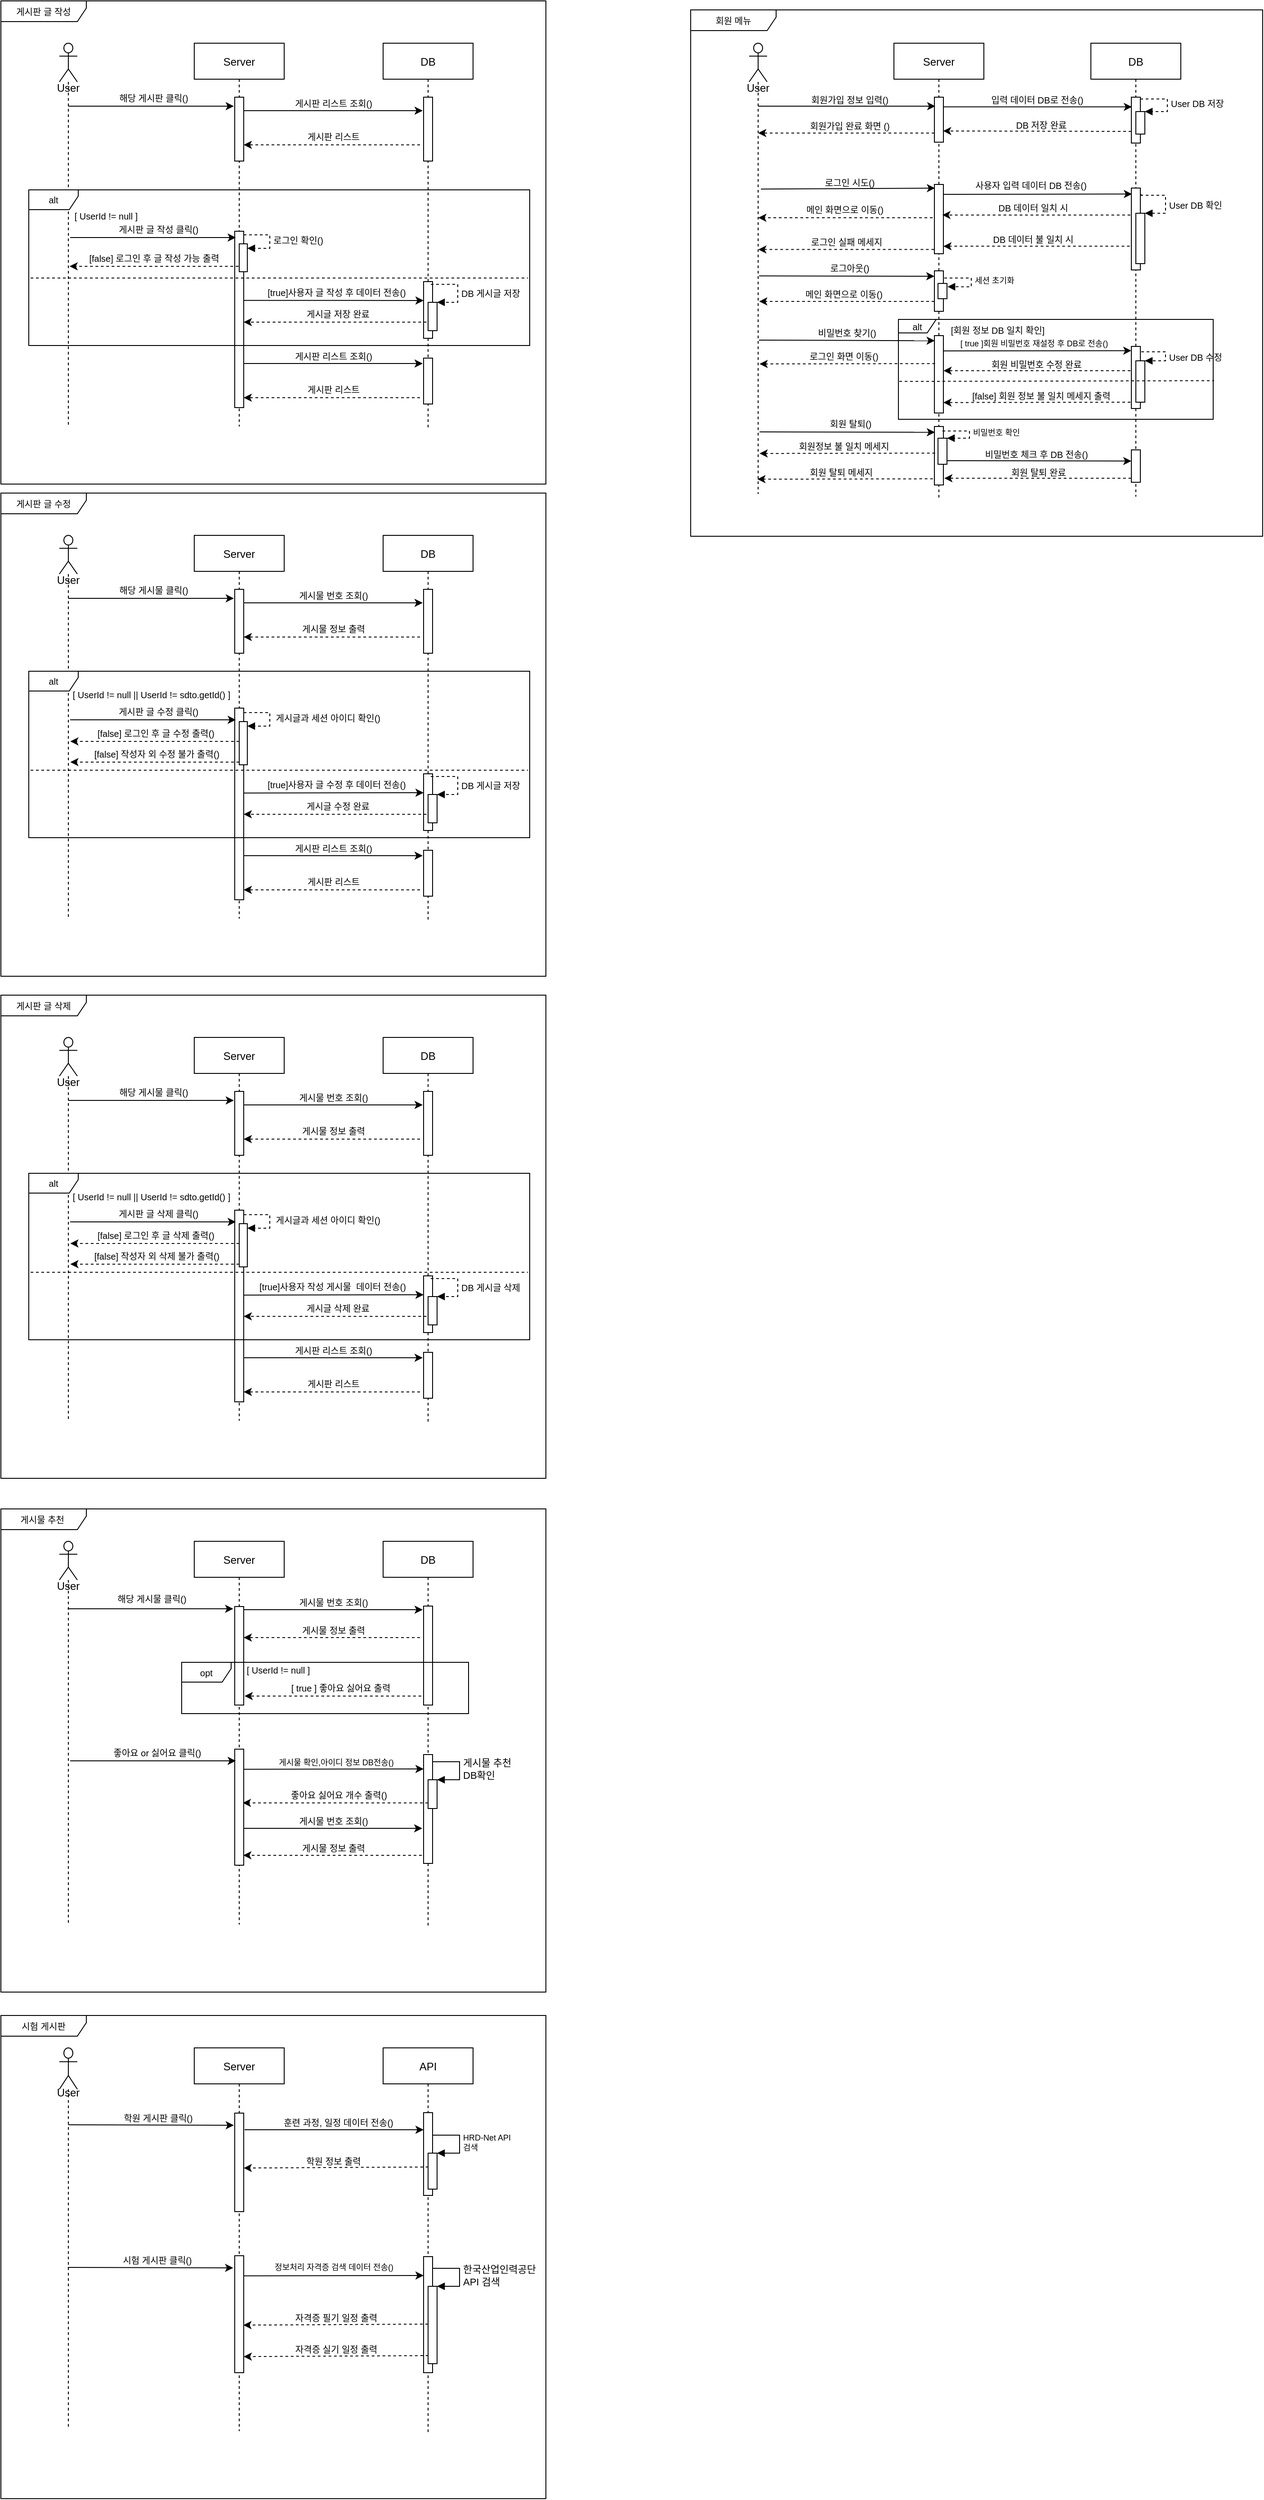 <mxfile version="20.5.1" type="github">
  <diagram id="kgpKYQtTHZ0yAKxKKP6v" name="Page-1">
    <mxGraphModel dx="827" dy="1047" grid="0" gridSize="10" guides="1" tooltips="1" connect="1" arrows="1" fold="1" page="1" pageScale="1" pageWidth="850" pageHeight="1100" math="0" shadow="0">
      <root>
        <mxCell id="0" />
        <mxCell id="1" parent="0" />
        <mxCell id="M20STV20X8h5kygy3BEJ-288" value="게시물 추천&amp;nbsp;" style="shape=umlFrame;whiteSpace=wrap;html=1;shadow=0;sketch=0;fontSize=10;width=95;height=23;" vertex="1" parent="1">
          <mxGeometry x="83" y="1692" width="606" height="537" as="geometry" />
        </mxCell>
        <mxCell id="M20STV20X8h5kygy3BEJ-235" value="회원 메뉴" style="shape=umlFrame;whiteSpace=wrap;html=1;shadow=0;sketch=0;fontSize=10;width=95;height=23;" vertex="1" parent="1">
          <mxGeometry x="850" y="26" width="636" height="585" as="geometry" />
        </mxCell>
        <mxCell id="M20STV20X8h5kygy3BEJ-54" value="게시판 글 작성" style="shape=umlFrame;whiteSpace=wrap;html=1;shadow=0;sketch=0;fontSize=10;width=95;height=23;" vertex="1" parent="1">
          <mxGeometry x="83" y="16" width="606" height="537" as="geometry" />
        </mxCell>
        <mxCell id="3nuBFxr9cyL0pnOWT2aG-5" value="Server" style="shape=umlLifeline;perimeter=lifelinePerimeter;container=1;collapsible=0;recursiveResize=0;rounded=0;shadow=0;strokeWidth=1;" parent="1" vertex="1">
          <mxGeometry x="298" y="63" width="100" height="426" as="geometry" />
        </mxCell>
        <mxCell id="M20STV20X8h5kygy3BEJ-23" value="" style="points=[];perimeter=orthogonalPerimeter;rounded=0;shadow=0;strokeWidth=1;" vertex="1" parent="3nuBFxr9cyL0pnOWT2aG-5">
          <mxGeometry x="45" y="60" width="10" height="71" as="geometry" />
        </mxCell>
        <mxCell id="M20STV20X8h5kygy3BEJ-28" value="" style="points=[];perimeter=orthogonalPerimeter;rounded=0;shadow=0;strokeWidth=1;" vertex="1" parent="3nuBFxr9cyL0pnOWT2aG-5">
          <mxGeometry x="45" y="209" width="10" height="196" as="geometry" />
        </mxCell>
        <mxCell id="M20STV20X8h5kygy3BEJ-40" value="" style="html=1;points=[];perimeter=orthogonalPerimeter;shadow=0;sketch=0;fontSize=11;" vertex="1" parent="3nuBFxr9cyL0pnOWT2aG-5">
          <mxGeometry x="50" y="223" width="9" height="31" as="geometry" />
        </mxCell>
        <mxCell id="M20STV20X8h5kygy3BEJ-41" value="&lt;font style=&quot;font-size: 10px;&quot;&gt;로그인 확인()&lt;/font&gt;" style="edgeStyle=orthogonalEdgeStyle;html=1;align=left;spacingLeft=2;endArrow=block;rounded=0;dashed=1;strokeWidth=1;fontSize=11;" edge="1" parent="3nuBFxr9cyL0pnOWT2aG-5">
          <mxGeometry relative="1" as="geometry">
            <mxPoint x="55" y="213" as="sourcePoint" />
            <Array as="points">
              <mxPoint x="84" y="213" />
              <mxPoint x="84" y="228" />
            </Array>
            <mxPoint x="59" y="228" as="targetPoint" />
          </mxGeometry>
        </mxCell>
        <mxCell id="M20STV20X8h5kygy3BEJ-42" value="" style="endArrow=classic;html=1;rounded=0;exitX=1.013;exitY=0.392;exitDx=0;exitDy=0;exitPerimeter=0;" edge="1" parent="3nuBFxr9cyL0pnOWT2aG-5" source="M20STV20X8h5kygy3BEJ-28">
          <mxGeometry width="50" height="50" relative="1" as="geometry">
            <mxPoint x="59" y="286.0" as="sourcePoint" />
            <mxPoint x="255" y="286" as="targetPoint" />
            <Array as="points" />
          </mxGeometry>
        </mxCell>
        <mxCell id="M20STV20X8h5kygy3BEJ-60" value="&lt;font style=&quot;font-size: 10px;&quot;&gt;[false] 로그인 후 글 작성 가능 출력&lt;/font&gt;" style="text;html=1;strokeColor=none;fillColor=none;align=center;verticalAlign=middle;whiteSpace=wrap;rounded=0;fontSize=10;" vertex="1" parent="3nuBFxr9cyL0pnOWT2aG-5">
          <mxGeometry x="-124" y="233.5" width="159.22" height="10" as="geometry" />
        </mxCell>
        <mxCell id="M20STV20X8h5kygy3BEJ-6" value="DB" style="shape=umlLifeline;perimeter=lifelinePerimeter;container=1;collapsible=0;recursiveResize=0;rounded=0;shadow=0;strokeWidth=1;" vertex="1" parent="1">
          <mxGeometry x="508" y="63" width="100" height="428" as="geometry" />
        </mxCell>
        <mxCell id="M20STV20X8h5kygy3BEJ-44" value="" style="points=[];perimeter=orthogonalPerimeter;rounded=0;shadow=0;strokeWidth=1;" vertex="1" parent="M20STV20X8h5kygy3BEJ-6">
          <mxGeometry x="45" y="265" width="10" height="63" as="geometry" />
        </mxCell>
        <mxCell id="M20STV20X8h5kygy3BEJ-47" value="" style="html=1;points=[];perimeter=orthogonalPerimeter;shadow=0;sketch=0;fontSize=11;" vertex="1" parent="M20STV20X8h5kygy3BEJ-6">
          <mxGeometry x="50" y="288" width="10" height="31.5" as="geometry" />
        </mxCell>
        <mxCell id="M20STV20X8h5kygy3BEJ-48" value="&lt;span style=&quot;font-size: 10px;&quot;&gt;DB 게시글 저장&lt;br&gt;&lt;/span&gt;" style="edgeStyle=orthogonalEdgeStyle;html=1;align=left;spacingLeft=2;endArrow=block;rounded=0;entryX=1;entryY=0;dashed=1;strokeWidth=1;fontSize=11;" edge="1" parent="M20STV20X8h5kygy3BEJ-6" target="M20STV20X8h5kygy3BEJ-47">
          <mxGeometry x="0.092" relative="1" as="geometry">
            <mxPoint x="53.0" y="268.02" as="sourcePoint" />
            <Array as="points">
              <mxPoint x="83" y="268.02" />
            </Array>
            <mxPoint as="offset" />
          </mxGeometry>
        </mxCell>
        <mxCell id="M20STV20X8h5kygy3BEJ-45" value="" style="endArrow=classic;html=1;rounded=0;dashed=1;strokeWidth=1;" edge="1" parent="M20STV20X8h5kygy3BEJ-6" target="M20STV20X8h5kygy3BEJ-28">
          <mxGeometry width="50" height="50" relative="1" as="geometry">
            <mxPoint x="48.19" y="310" as="sourcePoint" />
            <mxPoint x="-151" y="309" as="targetPoint" />
            <Array as="points">
              <mxPoint x="-144.81" y="310" />
            </Array>
          </mxGeometry>
        </mxCell>
        <mxCell id="M20STV20X8h5kygy3BEJ-46" value="&lt;font style=&quot;font-size: 10px;&quot;&gt;게시글 저장 완료&lt;/font&gt;" style="text;html=1;strokeColor=none;fillColor=none;align=center;verticalAlign=middle;whiteSpace=wrap;rounded=0;fontSize=10;" vertex="1" parent="M20STV20X8h5kygy3BEJ-6">
          <mxGeometry x="-104.81" y="296" width="110" height="10" as="geometry" />
        </mxCell>
        <mxCell id="M20STV20X8h5kygy3BEJ-9" value="User" style="shape=umlLifeline;participant=umlActor;perimeter=lifelinePerimeter;whiteSpace=wrap;html=1;container=1;collapsible=0;recursiveResize=0;verticalAlign=top;spacingTop=36;outlineConnect=0;size=43;fontStyle=0" vertex="1" parent="1">
          <mxGeometry x="148" y="63" width="20" height="424" as="geometry" />
        </mxCell>
        <mxCell id="M20STV20X8h5kygy3BEJ-13" value="" style="endArrow=classic;html=1;rounded=0;" edge="1" parent="1" source="M20STV20X8h5kygy3BEJ-9">
          <mxGeometry width="50" height="50" relative="1" as="geometry">
            <mxPoint x="378" y="503" as="sourcePoint" />
            <mxPoint x="342" y="133" as="targetPoint" />
            <Array as="points">
              <mxPoint x="340" y="133" />
            </Array>
          </mxGeometry>
        </mxCell>
        <mxCell id="M20STV20X8h5kygy3BEJ-15" value="&lt;font style=&quot;font-size: 10px;&quot;&gt;해당 게시판 클릭()&lt;/font&gt;" style="text;html=1;strokeColor=none;fillColor=none;align=center;verticalAlign=middle;whiteSpace=wrap;rounded=0;fontSize=10;" vertex="1" parent="1">
          <mxGeometry x="198.19" y="119" width="110" height="10" as="geometry" />
        </mxCell>
        <mxCell id="M20STV20X8h5kygy3BEJ-7" value="" style="points=[];perimeter=orthogonalPerimeter;rounded=0;shadow=0;strokeWidth=1;" vertex="1" parent="1">
          <mxGeometry x="553" y="123" width="10" height="71" as="geometry" />
        </mxCell>
        <mxCell id="M20STV20X8h5kygy3BEJ-19" value="" style="endArrow=classic;html=1;rounded=0;" edge="1" parent="1">
          <mxGeometry width="50" height="50" relative="1" as="geometry">
            <mxPoint x="353" y="138" as="sourcePoint" />
            <mxPoint x="552" y="138" as="targetPoint" />
            <Array as="points" />
          </mxGeometry>
        </mxCell>
        <mxCell id="M20STV20X8h5kygy3BEJ-21" value="&lt;font style=&quot;font-size: 10px;&quot;&gt;게시판 리스트 조회()&lt;/font&gt;" style="text;html=1;strokeColor=none;fillColor=none;align=center;verticalAlign=middle;whiteSpace=wrap;rounded=0;fontSize=10;" vertex="1" parent="1">
          <mxGeometry x="398" y="125" width="110" height="10" as="geometry" />
        </mxCell>
        <mxCell id="M20STV20X8h5kygy3BEJ-24" value="" style="endArrow=classic;html=1;rounded=0;dashed=1;strokeWidth=1;" edge="1" parent="1">
          <mxGeometry width="50" height="50" relative="1" as="geometry">
            <mxPoint x="549" y="176" as="sourcePoint" />
            <mxPoint x="353" y="176" as="targetPoint" />
            <Array as="points">
              <mxPoint x="356" y="176" />
            </Array>
          </mxGeometry>
        </mxCell>
        <mxCell id="M20STV20X8h5kygy3BEJ-25" value="&lt;font style=&quot;font-size: 10px;&quot;&gt;게시판 리스트&lt;/font&gt;" style="text;html=1;strokeColor=none;fillColor=none;align=center;verticalAlign=middle;whiteSpace=wrap;rounded=0;fontSize=10;" vertex="1" parent="1">
          <mxGeometry x="398" y="162" width="110" height="10" as="geometry" />
        </mxCell>
        <mxCell id="M20STV20X8h5kygy3BEJ-26" value="" style="endArrow=classic;html=1;rounded=0;" edge="1" parent="1">
          <mxGeometry width="50" height="50" relative="1" as="geometry">
            <mxPoint x="160.0" y="279.0" as="sourcePoint" />
            <mxPoint x="344.19" y="279.0" as="targetPoint" />
            <Array as="points">
              <mxPoint x="342.19" y="279" />
            </Array>
          </mxGeometry>
        </mxCell>
        <mxCell id="M20STV20X8h5kygy3BEJ-27" value="&lt;font style=&quot;font-size: 10px;&quot;&gt;&amp;nbsp;게시판 글 작성 클릭()&lt;/font&gt;" style="text;html=1;strokeColor=none;fillColor=none;align=center;verticalAlign=middle;whiteSpace=wrap;rounded=0;fontSize=10;" vertex="1" parent="1">
          <mxGeometry x="200.19" y="265" width="113.81" height="10" as="geometry" />
        </mxCell>
        <mxCell id="M20STV20X8h5kygy3BEJ-49" value="" style="points=[];perimeter=orthogonalPerimeter;rounded=0;shadow=0;strokeWidth=1;" vertex="1" parent="1">
          <mxGeometry x="553" y="413" width="10" height="51" as="geometry" />
        </mxCell>
        <mxCell id="M20STV20X8h5kygy3BEJ-50" value="" style="endArrow=classic;html=1;rounded=0;" edge="1" parent="1">
          <mxGeometry width="50" height="50" relative="1" as="geometry">
            <mxPoint x="353" y="419" as="sourcePoint" />
            <mxPoint x="552" y="419" as="targetPoint" />
            <Array as="points" />
          </mxGeometry>
        </mxCell>
        <mxCell id="M20STV20X8h5kygy3BEJ-51" value="&lt;font style=&quot;font-size: 10px;&quot;&gt;게시판 리스트 조회()&lt;/font&gt;" style="text;html=1;strokeColor=none;fillColor=none;align=center;verticalAlign=middle;whiteSpace=wrap;rounded=0;fontSize=10;" vertex="1" parent="1">
          <mxGeometry x="398" y="406" width="110" height="10" as="geometry" />
        </mxCell>
        <mxCell id="M20STV20X8h5kygy3BEJ-52" value="" style="endArrow=classic;html=1;rounded=0;dashed=1;strokeWidth=1;" edge="1" parent="1">
          <mxGeometry width="50" height="50" relative="1" as="geometry">
            <mxPoint x="549" y="457" as="sourcePoint" />
            <mxPoint x="353" y="457" as="targetPoint" />
            <Array as="points">
              <mxPoint x="356" y="457" />
            </Array>
          </mxGeometry>
        </mxCell>
        <mxCell id="M20STV20X8h5kygy3BEJ-53" value="&lt;font style=&quot;font-size: 10px;&quot;&gt;게시판 리스트&lt;/font&gt;" style="text;html=1;strokeColor=none;fillColor=none;align=center;verticalAlign=middle;whiteSpace=wrap;rounded=0;fontSize=10;" vertex="1" parent="1">
          <mxGeometry x="398" y="443" width="110" height="10" as="geometry" />
        </mxCell>
        <mxCell id="M20STV20X8h5kygy3BEJ-56" value="[ UserId != null ]" style="text;html=1;strokeColor=none;fillColor=none;align=center;verticalAlign=middle;whiteSpace=wrap;rounded=0;shadow=0;sketch=0;fontSize=10;" vertex="1" parent="1">
          <mxGeometry x="160" y="246" width="80" height="17" as="geometry" />
        </mxCell>
        <mxCell id="M20STV20X8h5kygy3BEJ-58" value="" style="endArrow=none;dashed=1;html=1;rounded=0;strokeWidth=1;fontSize=10;" edge="1" parent="1">
          <mxGeometry width="50" height="50" relative="1" as="geometry">
            <mxPoint x="116" y="324" as="sourcePoint" />
            <mxPoint x="669" y="324" as="targetPoint" />
          </mxGeometry>
        </mxCell>
        <mxCell id="M20STV20X8h5kygy3BEJ-59" value="" style="endArrow=classic;html=1;rounded=0;dashed=1;strokeWidth=1;" edge="1" parent="1">
          <mxGeometry width="50" height="50" relative="1" as="geometry">
            <mxPoint x="347.19" y="311" as="sourcePoint" />
            <mxPoint x="159.19" y="311" as="targetPoint" />
            <Array as="points">
              <mxPoint x="159.38" y="311" />
            </Array>
          </mxGeometry>
        </mxCell>
        <mxCell id="M20STV20X8h5kygy3BEJ-43" value="&lt;span style=&quot;font-size: 10px;&quot;&gt;[true]사용자 글 작성 후 데이터 전송()&lt;/span&gt;" style="text;html=1;strokeColor=none;fillColor=none;align=center;verticalAlign=middle;whiteSpace=wrap;rounded=0;fontSize=10;" vertex="1" parent="1">
          <mxGeometry x="370.5" y="335" width="170.5" height="10" as="geometry" />
        </mxCell>
        <mxCell id="M20STV20X8h5kygy3BEJ-79" value="게시판 글 수정" style="shape=umlFrame;whiteSpace=wrap;html=1;shadow=0;sketch=0;fontSize=10;width=95;height=23;" vertex="1" parent="1">
          <mxGeometry x="83" y="563" width="606" height="537" as="geometry" />
        </mxCell>
        <mxCell id="M20STV20X8h5kygy3BEJ-81" value="Server" style="shape=umlLifeline;perimeter=lifelinePerimeter;container=1;collapsible=0;recursiveResize=0;rounded=0;shadow=0;strokeWidth=1;" vertex="1" parent="1">
          <mxGeometry x="298" y="610" width="100" height="426" as="geometry" />
        </mxCell>
        <mxCell id="M20STV20X8h5kygy3BEJ-82" value="" style="points=[];perimeter=orthogonalPerimeter;rounded=0;shadow=0;strokeWidth=1;" vertex="1" parent="M20STV20X8h5kygy3BEJ-81">
          <mxGeometry x="45" y="60" width="10" height="71" as="geometry" />
        </mxCell>
        <mxCell id="M20STV20X8h5kygy3BEJ-83" value="" style="points=[];perimeter=orthogonalPerimeter;rounded=0;shadow=0;strokeWidth=1;" vertex="1" parent="M20STV20X8h5kygy3BEJ-81">
          <mxGeometry x="45" y="192" width="10" height="213" as="geometry" />
        </mxCell>
        <mxCell id="M20STV20X8h5kygy3BEJ-84" value="" style="html=1;points=[];perimeter=orthogonalPerimeter;shadow=0;sketch=0;fontSize=11;" vertex="1" parent="M20STV20X8h5kygy3BEJ-81">
          <mxGeometry x="50" y="207" width="9" height="48" as="geometry" />
        </mxCell>
        <mxCell id="M20STV20X8h5kygy3BEJ-85" value="&lt;span style=&quot;font-size: 10px;&quot;&gt;&amp;nbsp;게시글과 세션 아이디 확인()&lt;br&gt;&lt;/span&gt;" style="edgeStyle=orthogonalEdgeStyle;html=1;align=left;spacingLeft=2;endArrow=block;rounded=0;dashed=1;strokeWidth=1;fontSize=11;" edge="1" parent="M20STV20X8h5kygy3BEJ-81">
          <mxGeometry relative="1" as="geometry">
            <mxPoint x="55" y="197" as="sourcePoint" />
            <Array as="points">
              <mxPoint x="84" y="197" />
              <mxPoint x="84" y="212" />
            </Array>
            <mxPoint x="59" y="212" as="targetPoint" />
          </mxGeometry>
        </mxCell>
        <mxCell id="M20STV20X8h5kygy3BEJ-86" value="" style="endArrow=classic;html=1;rounded=0;exitX=1.033;exitY=0.443;exitDx=0;exitDy=0;exitPerimeter=0;" edge="1" parent="M20STV20X8h5kygy3BEJ-81" source="M20STV20X8h5kygy3BEJ-83">
          <mxGeometry width="50" height="50" relative="1" as="geometry">
            <mxPoint x="59" y="286.0" as="sourcePoint" />
            <mxPoint x="255" y="286" as="targetPoint" />
            <Array as="points" />
          </mxGeometry>
        </mxCell>
        <mxCell id="M20STV20X8h5kygy3BEJ-111" value="" style="endArrow=classic;html=1;rounded=0;dashed=1;strokeWidth=1;" edge="1" parent="M20STV20X8h5kygy3BEJ-81">
          <mxGeometry width="50" height="50" relative="1" as="geometry">
            <mxPoint x="50.0" y="229.0" as="sourcePoint" />
            <mxPoint x="-138.0" y="229.0" as="targetPoint" />
            <Array as="points">
              <mxPoint x="-137.81" y="229.0" />
            </Array>
          </mxGeometry>
        </mxCell>
        <mxCell id="M20STV20X8h5kygy3BEJ-88" value="DB" style="shape=umlLifeline;perimeter=lifelinePerimeter;container=1;collapsible=0;recursiveResize=0;rounded=0;shadow=0;strokeWidth=1;" vertex="1" parent="1">
          <mxGeometry x="508" y="610" width="100" height="428" as="geometry" />
        </mxCell>
        <mxCell id="M20STV20X8h5kygy3BEJ-89" value="" style="points=[];perimeter=orthogonalPerimeter;rounded=0;shadow=0;strokeWidth=1;" vertex="1" parent="M20STV20X8h5kygy3BEJ-88">
          <mxGeometry x="45" y="265" width="10" height="63" as="geometry" />
        </mxCell>
        <mxCell id="M20STV20X8h5kygy3BEJ-90" value="" style="html=1;points=[];perimeter=orthogonalPerimeter;shadow=0;sketch=0;fontSize=11;" vertex="1" parent="M20STV20X8h5kygy3BEJ-88">
          <mxGeometry x="50" y="288" width="10" height="31.5" as="geometry" />
        </mxCell>
        <mxCell id="M20STV20X8h5kygy3BEJ-91" value="&lt;span style=&quot;font-size: 10px;&quot;&gt;DB 게시글 저장&lt;br&gt;&lt;/span&gt;" style="edgeStyle=orthogonalEdgeStyle;html=1;align=left;spacingLeft=2;endArrow=block;rounded=0;entryX=1;entryY=0;dashed=1;strokeWidth=1;fontSize=11;" edge="1" parent="M20STV20X8h5kygy3BEJ-88" target="M20STV20X8h5kygy3BEJ-90">
          <mxGeometry x="0.092" relative="1" as="geometry">
            <mxPoint x="53.0" y="268.02" as="sourcePoint" />
            <Array as="points">
              <mxPoint x="83" y="268.02" />
            </Array>
            <mxPoint as="offset" />
          </mxGeometry>
        </mxCell>
        <mxCell id="M20STV20X8h5kygy3BEJ-92" value="" style="endArrow=classic;html=1;rounded=0;dashed=1;strokeWidth=1;" edge="1" parent="M20STV20X8h5kygy3BEJ-88" target="M20STV20X8h5kygy3BEJ-83">
          <mxGeometry width="50" height="50" relative="1" as="geometry">
            <mxPoint x="48.19" y="310" as="sourcePoint" />
            <mxPoint x="-151" y="309" as="targetPoint" />
            <Array as="points">
              <mxPoint x="-144.81" y="310" />
            </Array>
          </mxGeometry>
        </mxCell>
        <mxCell id="M20STV20X8h5kygy3BEJ-93" value="&lt;font style=&quot;font-size: 10px;&quot;&gt;게시글 수정 완료&lt;/font&gt;" style="text;html=1;strokeColor=none;fillColor=none;align=center;verticalAlign=middle;whiteSpace=wrap;rounded=0;fontSize=10;" vertex="1" parent="M20STV20X8h5kygy3BEJ-88">
          <mxGeometry x="-104.81" y="296" width="110" height="10" as="geometry" />
        </mxCell>
        <mxCell id="M20STV20X8h5kygy3BEJ-94" value="User" style="shape=umlLifeline;participant=umlActor;perimeter=lifelinePerimeter;whiteSpace=wrap;html=1;container=1;collapsible=0;recursiveResize=0;verticalAlign=top;spacingTop=36;outlineConnect=0;size=43;fontStyle=0" vertex="1" parent="1">
          <mxGeometry x="148" y="610" width="20" height="424" as="geometry" />
        </mxCell>
        <mxCell id="M20STV20X8h5kygy3BEJ-95" value="" style="endArrow=classic;html=1;rounded=0;" edge="1" parent="1" source="M20STV20X8h5kygy3BEJ-94">
          <mxGeometry width="50" height="50" relative="1" as="geometry">
            <mxPoint x="378" y="1050" as="sourcePoint" />
            <mxPoint x="342" y="680" as="targetPoint" />
            <Array as="points">
              <mxPoint x="340" y="680" />
            </Array>
          </mxGeometry>
        </mxCell>
        <mxCell id="M20STV20X8h5kygy3BEJ-96" value="&lt;font style=&quot;font-size: 10px;&quot;&gt;해당 게시물 클릭()&lt;/font&gt;" style="text;html=1;strokeColor=none;fillColor=none;align=center;verticalAlign=middle;whiteSpace=wrap;rounded=0;fontSize=10;" vertex="1" parent="1">
          <mxGeometry x="198.19" y="666" width="110" height="10" as="geometry" />
        </mxCell>
        <mxCell id="M20STV20X8h5kygy3BEJ-97" value="" style="points=[];perimeter=orthogonalPerimeter;rounded=0;shadow=0;strokeWidth=1;" vertex="1" parent="1">
          <mxGeometry x="553" y="670" width="10" height="71" as="geometry" />
        </mxCell>
        <mxCell id="M20STV20X8h5kygy3BEJ-98" value="" style="endArrow=classic;html=1;rounded=0;" edge="1" parent="1">
          <mxGeometry width="50" height="50" relative="1" as="geometry">
            <mxPoint x="353" y="685" as="sourcePoint" />
            <mxPoint x="552" y="685" as="targetPoint" />
            <Array as="points" />
          </mxGeometry>
        </mxCell>
        <mxCell id="M20STV20X8h5kygy3BEJ-99" value="&lt;font style=&quot;font-size: 10px;&quot;&gt;게시물 번호 조회()&lt;/font&gt;" style="text;html=1;strokeColor=none;fillColor=none;align=center;verticalAlign=middle;whiteSpace=wrap;rounded=0;fontSize=10;" vertex="1" parent="1">
          <mxGeometry x="398" y="672" width="110" height="10" as="geometry" />
        </mxCell>
        <mxCell id="M20STV20X8h5kygy3BEJ-100" value="" style="endArrow=classic;html=1;rounded=0;dashed=1;strokeWidth=1;" edge="1" parent="1">
          <mxGeometry width="50" height="50" relative="1" as="geometry">
            <mxPoint x="549" y="723" as="sourcePoint" />
            <mxPoint x="353" y="723" as="targetPoint" />
            <Array as="points">
              <mxPoint x="356" y="723" />
            </Array>
          </mxGeometry>
        </mxCell>
        <mxCell id="M20STV20X8h5kygy3BEJ-101" value="&lt;font style=&quot;font-size: 10px;&quot;&gt;게시물 정보 출력&lt;/font&gt;" style="text;html=1;strokeColor=none;fillColor=none;align=center;verticalAlign=middle;whiteSpace=wrap;rounded=0;fontSize=10;" vertex="1" parent="1">
          <mxGeometry x="398" y="709" width="110" height="10" as="geometry" />
        </mxCell>
        <mxCell id="M20STV20X8h5kygy3BEJ-102" value="" style="endArrow=classic;html=1;rounded=0;" edge="1" parent="1">
          <mxGeometry width="50" height="50" relative="1" as="geometry">
            <mxPoint x="160.0" y="815" as="sourcePoint" />
            <mxPoint x="344.19" y="815" as="targetPoint" />
            <Array as="points">
              <mxPoint x="342.19" y="815" />
            </Array>
          </mxGeometry>
        </mxCell>
        <mxCell id="M20STV20X8h5kygy3BEJ-103" value="&lt;font style=&quot;font-size: 10px;&quot;&gt;&amp;nbsp;게시판 글 수정 클릭()&lt;/font&gt;" style="text;html=1;strokeColor=none;fillColor=none;align=center;verticalAlign=middle;whiteSpace=wrap;rounded=0;fontSize=10;" vertex="1" parent="1">
          <mxGeometry x="200.19" y="801" width="113.81" height="10" as="geometry" />
        </mxCell>
        <mxCell id="M20STV20X8h5kygy3BEJ-104" value="" style="points=[];perimeter=orthogonalPerimeter;rounded=0;shadow=0;strokeWidth=1;" vertex="1" parent="1">
          <mxGeometry x="553" y="960" width="10" height="51" as="geometry" />
        </mxCell>
        <mxCell id="M20STV20X8h5kygy3BEJ-105" value="" style="endArrow=classic;html=1;rounded=0;" edge="1" parent="1">
          <mxGeometry width="50" height="50" relative="1" as="geometry">
            <mxPoint x="353" y="966" as="sourcePoint" />
            <mxPoint x="552" y="966" as="targetPoint" />
            <Array as="points" />
          </mxGeometry>
        </mxCell>
        <mxCell id="M20STV20X8h5kygy3BEJ-106" value="&lt;font style=&quot;font-size: 10px;&quot;&gt;게시판 리스트 조회()&lt;/font&gt;" style="text;html=1;strokeColor=none;fillColor=none;align=center;verticalAlign=middle;whiteSpace=wrap;rounded=0;fontSize=10;" vertex="1" parent="1">
          <mxGeometry x="398" y="953" width="110" height="10" as="geometry" />
        </mxCell>
        <mxCell id="M20STV20X8h5kygy3BEJ-107" value="" style="endArrow=classic;html=1;rounded=0;dashed=1;strokeWidth=1;" edge="1" parent="1">
          <mxGeometry width="50" height="50" relative="1" as="geometry">
            <mxPoint x="549" y="1004" as="sourcePoint" />
            <mxPoint x="353" y="1004" as="targetPoint" />
            <Array as="points">
              <mxPoint x="356" y="1004" />
            </Array>
          </mxGeometry>
        </mxCell>
        <mxCell id="M20STV20X8h5kygy3BEJ-108" value="&lt;font style=&quot;font-size: 10px;&quot;&gt;게시판 리스트&lt;/font&gt;" style="text;html=1;strokeColor=none;fillColor=none;align=center;verticalAlign=middle;whiteSpace=wrap;rounded=0;fontSize=10;" vertex="1" parent="1">
          <mxGeometry x="398" y="990" width="110" height="10" as="geometry" />
        </mxCell>
        <mxCell id="M20STV20X8h5kygy3BEJ-109" value="[ UserId != null || UserId != sdto.getId()&amp;nbsp;]" style="text;html=1;strokeColor=none;fillColor=none;align=center;verticalAlign=middle;whiteSpace=wrap;rounded=0;shadow=0;sketch=0;fontSize=10;" vertex="1" parent="1">
          <mxGeometry x="160" y="782" width="181.31" height="10" as="geometry" />
        </mxCell>
        <mxCell id="M20STV20X8h5kygy3BEJ-110" value="" style="endArrow=none;dashed=1;html=1;rounded=0;strokeWidth=1;fontSize=10;" edge="1" parent="1">
          <mxGeometry width="50" height="50" relative="1" as="geometry">
            <mxPoint x="116" y="871" as="sourcePoint" />
            <mxPoint x="669" y="871" as="targetPoint" />
          </mxGeometry>
        </mxCell>
        <mxCell id="M20STV20X8h5kygy3BEJ-112" value="&lt;span style=&quot;font-size: 10px;&quot;&gt;[true]사용자 글 수정 후 데이터 전송()&lt;/span&gt;" style="text;html=1;strokeColor=none;fillColor=none;align=center;verticalAlign=middle;whiteSpace=wrap;rounded=0;fontSize=10;" vertex="1" parent="1">
          <mxGeometry x="370.5" y="882" width="170.5" height="10" as="geometry" />
        </mxCell>
        <mxCell id="M20STV20X8h5kygy3BEJ-87" value="&lt;font style=&quot;font-size: 10px;&quot;&gt;[false] 로그인 후 글 수정 출력()&lt;/font&gt;" style="text;html=1;strokeColor=none;fillColor=none;align=center;verticalAlign=middle;whiteSpace=wrap;rounded=0;fontSize=10;" vertex="1" parent="1">
          <mxGeometry x="176" y="825" width="159.22" height="10" as="geometry" />
        </mxCell>
        <mxCell id="M20STV20X8h5kygy3BEJ-147" value="" style="endArrow=classic;html=1;rounded=0;dashed=1;strokeWidth=1;" edge="1" parent="1">
          <mxGeometry width="50" height="50" relative="1" as="geometry">
            <mxPoint x="348" y="862" as="sourcePoint" />
            <mxPoint x="160" y="862" as="targetPoint" />
            <Array as="points">
              <mxPoint x="160.19" y="862" />
            </Array>
          </mxGeometry>
        </mxCell>
        <mxCell id="M20STV20X8h5kygy3BEJ-148" value="&lt;font style=&quot;font-size: 10px;&quot;&gt;[false] 작성자 외 수정 불가 출력()&lt;/font&gt;" style="text;html=1;strokeColor=none;fillColor=none;align=center;verticalAlign=middle;whiteSpace=wrap;rounded=0;fontSize=10;" vertex="1" parent="1">
          <mxGeometry x="177.48" y="848" width="159.22" height="10" as="geometry" />
        </mxCell>
        <mxCell id="M20STV20X8h5kygy3BEJ-149" value="게시판 글 삭제" style="shape=umlFrame;whiteSpace=wrap;html=1;shadow=0;sketch=0;fontSize=10;width=95;height=23;" vertex="1" parent="1">
          <mxGeometry x="83" y="1121" width="606" height="537" as="geometry" />
        </mxCell>
        <mxCell id="M20STV20X8h5kygy3BEJ-151" value="Server" style="shape=umlLifeline;perimeter=lifelinePerimeter;container=1;collapsible=0;recursiveResize=0;rounded=0;shadow=0;strokeWidth=1;" vertex="1" parent="1">
          <mxGeometry x="298" y="1168" width="100" height="426" as="geometry" />
        </mxCell>
        <mxCell id="M20STV20X8h5kygy3BEJ-152" value="" style="points=[];perimeter=orthogonalPerimeter;rounded=0;shadow=0;strokeWidth=1;" vertex="1" parent="M20STV20X8h5kygy3BEJ-151">
          <mxGeometry x="45" y="60" width="10" height="71" as="geometry" />
        </mxCell>
        <mxCell id="M20STV20X8h5kygy3BEJ-153" value="" style="points=[];perimeter=orthogonalPerimeter;rounded=0;shadow=0;strokeWidth=1;" vertex="1" parent="M20STV20X8h5kygy3BEJ-151">
          <mxGeometry x="45" y="192" width="10" height="213" as="geometry" />
        </mxCell>
        <mxCell id="M20STV20X8h5kygy3BEJ-154" value="" style="html=1;points=[];perimeter=orthogonalPerimeter;shadow=0;sketch=0;fontSize=11;" vertex="1" parent="M20STV20X8h5kygy3BEJ-151">
          <mxGeometry x="50" y="207" width="9" height="48" as="geometry" />
        </mxCell>
        <mxCell id="M20STV20X8h5kygy3BEJ-155" value="&lt;span style=&quot;font-size: 10px;&quot;&gt;&amp;nbsp;게시글과 세션 아이디 확인()&lt;br&gt;&lt;/span&gt;" style="edgeStyle=orthogonalEdgeStyle;html=1;align=left;spacingLeft=2;endArrow=block;rounded=0;dashed=1;strokeWidth=1;fontSize=11;" edge="1" parent="M20STV20X8h5kygy3BEJ-151">
          <mxGeometry relative="1" as="geometry">
            <mxPoint x="55" y="197" as="sourcePoint" />
            <Array as="points">
              <mxPoint x="84" y="197" />
              <mxPoint x="84" y="212" />
            </Array>
            <mxPoint x="59" y="212" as="targetPoint" />
          </mxGeometry>
        </mxCell>
        <mxCell id="M20STV20X8h5kygy3BEJ-156" value="" style="endArrow=classic;html=1;rounded=0;exitX=1.033;exitY=0.443;exitDx=0;exitDy=0;exitPerimeter=0;" edge="1" parent="M20STV20X8h5kygy3BEJ-151" source="M20STV20X8h5kygy3BEJ-153">
          <mxGeometry width="50" height="50" relative="1" as="geometry">
            <mxPoint x="59" y="286.0" as="sourcePoint" />
            <mxPoint x="255" y="286" as="targetPoint" />
            <Array as="points" />
          </mxGeometry>
        </mxCell>
        <mxCell id="M20STV20X8h5kygy3BEJ-157" value="" style="endArrow=classic;html=1;rounded=0;dashed=1;strokeWidth=1;" edge="1" parent="M20STV20X8h5kygy3BEJ-151">
          <mxGeometry width="50" height="50" relative="1" as="geometry">
            <mxPoint x="50.0" y="229.0" as="sourcePoint" />
            <mxPoint x="-138.0" y="229.0" as="targetPoint" />
            <Array as="points">
              <mxPoint x="-137.81" y="229.0" />
            </Array>
          </mxGeometry>
        </mxCell>
        <mxCell id="M20STV20X8h5kygy3BEJ-158" value="DB" style="shape=umlLifeline;perimeter=lifelinePerimeter;container=1;collapsible=0;recursiveResize=0;rounded=0;shadow=0;strokeWidth=1;" vertex="1" parent="1">
          <mxGeometry x="508" y="1168" width="100" height="428" as="geometry" />
        </mxCell>
        <mxCell id="M20STV20X8h5kygy3BEJ-159" value="" style="points=[];perimeter=orthogonalPerimeter;rounded=0;shadow=0;strokeWidth=1;" vertex="1" parent="M20STV20X8h5kygy3BEJ-158">
          <mxGeometry x="45" y="265" width="10" height="63" as="geometry" />
        </mxCell>
        <mxCell id="M20STV20X8h5kygy3BEJ-160" value="" style="html=1;points=[];perimeter=orthogonalPerimeter;shadow=0;sketch=0;fontSize=11;" vertex="1" parent="M20STV20X8h5kygy3BEJ-158">
          <mxGeometry x="50" y="288" width="10" height="31.5" as="geometry" />
        </mxCell>
        <mxCell id="M20STV20X8h5kygy3BEJ-161" value="&lt;span style=&quot;font-size: 10px;&quot;&gt;DB 게시글 삭제&lt;br&gt;&lt;/span&gt;" style="edgeStyle=orthogonalEdgeStyle;html=1;align=left;spacingLeft=2;endArrow=block;rounded=0;entryX=1;entryY=0;dashed=1;strokeWidth=1;fontSize=11;" edge="1" parent="M20STV20X8h5kygy3BEJ-158" target="M20STV20X8h5kygy3BEJ-160">
          <mxGeometry x="0.092" relative="1" as="geometry">
            <mxPoint x="53.0" y="268.02" as="sourcePoint" />
            <Array as="points">
              <mxPoint x="83" y="268.02" />
            </Array>
            <mxPoint as="offset" />
          </mxGeometry>
        </mxCell>
        <mxCell id="M20STV20X8h5kygy3BEJ-162" value="" style="endArrow=classic;html=1;rounded=0;dashed=1;strokeWidth=1;" edge="1" parent="M20STV20X8h5kygy3BEJ-158" target="M20STV20X8h5kygy3BEJ-153">
          <mxGeometry width="50" height="50" relative="1" as="geometry">
            <mxPoint x="48.19" y="310" as="sourcePoint" />
            <mxPoint x="-151" y="309" as="targetPoint" />
            <Array as="points">
              <mxPoint x="-144.81" y="310" />
            </Array>
          </mxGeometry>
        </mxCell>
        <mxCell id="M20STV20X8h5kygy3BEJ-163" value="&lt;font style=&quot;font-size: 10px;&quot;&gt;게시글 삭제 완료&lt;/font&gt;" style="text;html=1;strokeColor=none;fillColor=none;align=center;verticalAlign=middle;whiteSpace=wrap;rounded=0;fontSize=10;" vertex="1" parent="M20STV20X8h5kygy3BEJ-158">
          <mxGeometry x="-104.81" y="296" width="110" height="10" as="geometry" />
        </mxCell>
        <mxCell id="M20STV20X8h5kygy3BEJ-164" value="User" style="shape=umlLifeline;participant=umlActor;perimeter=lifelinePerimeter;whiteSpace=wrap;html=1;container=1;collapsible=0;recursiveResize=0;verticalAlign=top;spacingTop=36;outlineConnect=0;size=43;fontStyle=0" vertex="1" parent="1">
          <mxGeometry x="148" y="1168" width="20" height="424" as="geometry" />
        </mxCell>
        <mxCell id="M20STV20X8h5kygy3BEJ-165" value="" style="endArrow=classic;html=1;rounded=0;" edge="1" parent="1" source="M20STV20X8h5kygy3BEJ-164">
          <mxGeometry width="50" height="50" relative="1" as="geometry">
            <mxPoint x="378" y="1608" as="sourcePoint" />
            <mxPoint x="342" y="1238" as="targetPoint" />
            <Array as="points">
              <mxPoint x="340" y="1238" />
            </Array>
          </mxGeometry>
        </mxCell>
        <mxCell id="M20STV20X8h5kygy3BEJ-166" value="&lt;font style=&quot;font-size: 10px;&quot;&gt;해당 게시물 클릭()&lt;/font&gt;" style="text;html=1;strokeColor=none;fillColor=none;align=center;verticalAlign=middle;whiteSpace=wrap;rounded=0;fontSize=10;" vertex="1" parent="1">
          <mxGeometry x="198.19" y="1224" width="110" height="10" as="geometry" />
        </mxCell>
        <mxCell id="M20STV20X8h5kygy3BEJ-167" value="" style="points=[];perimeter=orthogonalPerimeter;rounded=0;shadow=0;strokeWidth=1;" vertex="1" parent="1">
          <mxGeometry x="553" y="1228" width="10" height="71" as="geometry" />
        </mxCell>
        <mxCell id="M20STV20X8h5kygy3BEJ-168" value="" style="endArrow=classic;html=1;rounded=0;" edge="1" parent="1">
          <mxGeometry width="50" height="50" relative="1" as="geometry">
            <mxPoint x="353" y="1243" as="sourcePoint" />
            <mxPoint x="552" y="1243" as="targetPoint" />
            <Array as="points" />
          </mxGeometry>
        </mxCell>
        <mxCell id="M20STV20X8h5kygy3BEJ-169" value="&lt;font style=&quot;font-size: 10px;&quot;&gt;게시물 번호 조회()&lt;/font&gt;" style="text;html=1;strokeColor=none;fillColor=none;align=center;verticalAlign=middle;whiteSpace=wrap;rounded=0;fontSize=10;" vertex="1" parent="1">
          <mxGeometry x="398" y="1230" width="110" height="10" as="geometry" />
        </mxCell>
        <mxCell id="M20STV20X8h5kygy3BEJ-170" value="" style="endArrow=classic;html=1;rounded=0;dashed=1;strokeWidth=1;" edge="1" parent="1">
          <mxGeometry width="50" height="50" relative="1" as="geometry">
            <mxPoint x="549" y="1281" as="sourcePoint" />
            <mxPoint x="353" y="1281" as="targetPoint" />
            <Array as="points">
              <mxPoint x="356" y="1281" />
            </Array>
          </mxGeometry>
        </mxCell>
        <mxCell id="M20STV20X8h5kygy3BEJ-171" value="&lt;font style=&quot;font-size: 10px;&quot;&gt;게시물 정보 출력&lt;/font&gt;" style="text;html=1;strokeColor=none;fillColor=none;align=center;verticalAlign=middle;whiteSpace=wrap;rounded=0;fontSize=10;" vertex="1" parent="1">
          <mxGeometry x="398" y="1267" width="110" height="10" as="geometry" />
        </mxCell>
        <mxCell id="M20STV20X8h5kygy3BEJ-172" value="" style="endArrow=classic;html=1;rounded=0;" edge="1" parent="1">
          <mxGeometry width="50" height="50" relative="1" as="geometry">
            <mxPoint x="160.0" y="1373" as="sourcePoint" />
            <mxPoint x="344.19" y="1373" as="targetPoint" />
            <Array as="points">
              <mxPoint x="342.19" y="1373" />
            </Array>
          </mxGeometry>
        </mxCell>
        <mxCell id="M20STV20X8h5kygy3BEJ-173" value="&lt;font style=&quot;font-size: 10px;&quot;&gt;&amp;nbsp;게시판 글 삭제 클릭()&lt;/font&gt;" style="text;html=1;strokeColor=none;fillColor=none;align=center;verticalAlign=middle;whiteSpace=wrap;rounded=0;fontSize=10;" vertex="1" parent="1">
          <mxGeometry x="200.19" y="1359" width="113.81" height="10" as="geometry" />
        </mxCell>
        <mxCell id="M20STV20X8h5kygy3BEJ-174" value="" style="points=[];perimeter=orthogonalPerimeter;rounded=0;shadow=0;strokeWidth=1;" vertex="1" parent="1">
          <mxGeometry x="553" y="1518" width="10" height="51" as="geometry" />
        </mxCell>
        <mxCell id="M20STV20X8h5kygy3BEJ-175" value="" style="endArrow=classic;html=1;rounded=0;" edge="1" parent="1">
          <mxGeometry width="50" height="50" relative="1" as="geometry">
            <mxPoint x="353" y="1524" as="sourcePoint" />
            <mxPoint x="552" y="1524" as="targetPoint" />
            <Array as="points" />
          </mxGeometry>
        </mxCell>
        <mxCell id="M20STV20X8h5kygy3BEJ-176" value="&lt;font style=&quot;font-size: 10px;&quot;&gt;게시판 리스트 조회()&lt;/font&gt;" style="text;html=1;strokeColor=none;fillColor=none;align=center;verticalAlign=middle;whiteSpace=wrap;rounded=0;fontSize=10;" vertex="1" parent="1">
          <mxGeometry x="398" y="1511" width="110" height="10" as="geometry" />
        </mxCell>
        <mxCell id="M20STV20X8h5kygy3BEJ-177" value="" style="endArrow=classic;html=1;rounded=0;dashed=1;strokeWidth=1;" edge="1" parent="1">
          <mxGeometry width="50" height="50" relative="1" as="geometry">
            <mxPoint x="549" y="1562" as="sourcePoint" />
            <mxPoint x="353" y="1562" as="targetPoint" />
            <Array as="points">
              <mxPoint x="356" y="1562" />
            </Array>
          </mxGeometry>
        </mxCell>
        <mxCell id="M20STV20X8h5kygy3BEJ-178" value="&lt;font style=&quot;font-size: 10px;&quot;&gt;게시판 리스트&lt;/font&gt;" style="text;html=1;strokeColor=none;fillColor=none;align=center;verticalAlign=middle;whiteSpace=wrap;rounded=0;fontSize=10;" vertex="1" parent="1">
          <mxGeometry x="398" y="1548" width="110" height="10" as="geometry" />
        </mxCell>
        <mxCell id="M20STV20X8h5kygy3BEJ-179" value="[ UserId != null || UserId != sdto.getId()&amp;nbsp;]" style="text;html=1;strokeColor=none;fillColor=none;align=center;verticalAlign=middle;whiteSpace=wrap;rounded=0;shadow=0;sketch=0;fontSize=10;" vertex="1" parent="1">
          <mxGeometry x="160" y="1340" width="181.31" height="10" as="geometry" />
        </mxCell>
        <mxCell id="M20STV20X8h5kygy3BEJ-180" value="" style="endArrow=none;dashed=1;html=1;rounded=0;strokeWidth=1;fontSize=10;" edge="1" parent="1">
          <mxGeometry width="50" height="50" relative="1" as="geometry">
            <mxPoint x="116" y="1429" as="sourcePoint" />
            <mxPoint x="669" y="1429" as="targetPoint" />
          </mxGeometry>
        </mxCell>
        <mxCell id="M20STV20X8h5kygy3BEJ-181" value="&lt;span style=&quot;font-size: 10px;&quot;&gt;[true]사용자 작성 게시물&amp;nbsp; 데이터 전송()&lt;/span&gt;" style="text;html=1;strokeColor=none;fillColor=none;align=center;verticalAlign=middle;whiteSpace=wrap;rounded=0;fontSize=10;" vertex="1" parent="1">
          <mxGeometry x="363" y="1440" width="178" height="10" as="geometry" />
        </mxCell>
        <mxCell id="M20STV20X8h5kygy3BEJ-182" value="&lt;font style=&quot;font-size: 10px;&quot;&gt;[false] 로그인 후 글 삭제 출력()&lt;/font&gt;" style="text;html=1;strokeColor=none;fillColor=none;align=center;verticalAlign=middle;whiteSpace=wrap;rounded=0;fontSize=10;" vertex="1" parent="1">
          <mxGeometry x="176" y="1383" width="159.22" height="10" as="geometry" />
        </mxCell>
        <mxCell id="M20STV20X8h5kygy3BEJ-183" value="" style="endArrow=classic;html=1;rounded=0;dashed=1;strokeWidth=1;" edge="1" parent="1">
          <mxGeometry width="50" height="50" relative="1" as="geometry">
            <mxPoint x="348" y="1420" as="sourcePoint" />
            <mxPoint x="160" y="1420" as="targetPoint" />
            <Array as="points">
              <mxPoint x="160.19" y="1420" />
            </Array>
          </mxGeometry>
        </mxCell>
        <mxCell id="M20STV20X8h5kygy3BEJ-184" value="&lt;font style=&quot;font-size: 10px;&quot;&gt;[false] 작성자 외 삭제 불가 출력()&lt;/font&gt;" style="text;html=1;strokeColor=none;fillColor=none;align=center;verticalAlign=middle;whiteSpace=wrap;rounded=0;fontSize=10;" vertex="1" parent="1">
          <mxGeometry x="177.48" y="1406" width="159.22" height="10" as="geometry" />
        </mxCell>
        <mxCell id="M20STV20X8h5kygy3BEJ-80" value="alt" style="shape=umlFrame;whiteSpace=wrap;html=1;shadow=0;sketch=0;fontSize=10;width=55;height=22;" vertex="1" parent="1">
          <mxGeometry x="114" y="761" width="557" height="185" as="geometry" />
        </mxCell>
        <mxCell id="M20STV20X8h5kygy3BEJ-150" value="alt" style="shape=umlFrame;whiteSpace=wrap;html=1;shadow=0;sketch=0;fontSize=10;width=55;height=22;" vertex="1" parent="1">
          <mxGeometry x="114" y="1319" width="557" height="185" as="geometry" />
        </mxCell>
        <mxCell id="M20STV20X8h5kygy3BEJ-55" value="alt" style="shape=umlFrame;whiteSpace=wrap;html=1;shadow=0;sketch=0;fontSize=10;width=55;height=22;" vertex="1" parent="1">
          <mxGeometry x="114" y="226" width="557" height="173" as="geometry" />
        </mxCell>
        <mxCell id="M20STV20X8h5kygy3BEJ-186" value="Server" style="shape=umlLifeline;perimeter=lifelinePerimeter;container=1;collapsible=0;recursiveResize=0;rounded=0;shadow=0;strokeWidth=1;" vertex="1" parent="1">
          <mxGeometry x="1076" y="63" width="100" height="508" as="geometry" />
        </mxCell>
        <mxCell id="M20STV20X8h5kygy3BEJ-187" value="" style="points=[];perimeter=orthogonalPerimeter;rounded=0;shadow=0;strokeWidth=1;" vertex="1" parent="M20STV20X8h5kygy3BEJ-186">
          <mxGeometry x="45" y="60" width="10" height="50" as="geometry" />
        </mxCell>
        <mxCell id="M20STV20X8h5kygy3BEJ-188" value="" style="points=[];perimeter=orthogonalPerimeter;rounded=0;shadow=0;strokeWidth=1;" vertex="1" parent="M20STV20X8h5kygy3BEJ-186">
          <mxGeometry x="45" y="157" width="10" height="77" as="geometry" />
        </mxCell>
        <mxCell id="M20STV20X8h5kygy3BEJ-192" value="" style="endArrow=classic;html=1;rounded=0;dashed=1;strokeWidth=1;" edge="1" parent="M20STV20X8h5kygy3BEJ-186">
          <mxGeometry width="50" height="50" relative="1" as="geometry">
            <mxPoint x="43" y="194" as="sourcePoint" />
            <mxPoint x="-150.823" y="194" as="targetPoint" />
            <Array as="points" />
          </mxGeometry>
        </mxCell>
        <mxCell id="M20STV20X8h5kygy3BEJ-230" value="" style="points=[];perimeter=orthogonalPerimeter;rounded=0;shadow=0;strokeWidth=1;" vertex="1" parent="M20STV20X8h5kygy3BEJ-186">
          <mxGeometry x="45" y="253" width="10" height="45" as="geometry" />
        </mxCell>
        <mxCell id="M20STV20X8h5kygy3BEJ-233" value="" style="html=1;points=[];perimeter=orthogonalPerimeter;shadow=0;sketch=0;fontSize=11;" vertex="1" parent="M20STV20X8h5kygy3BEJ-186">
          <mxGeometry x="49" y="267" width="10" height="17" as="geometry" />
        </mxCell>
        <mxCell id="M20STV20X8h5kygy3BEJ-242" value="" style="points=[];perimeter=orthogonalPerimeter;rounded=0;shadow=0;strokeWidth=1;" vertex="1" parent="M20STV20X8h5kygy3BEJ-186">
          <mxGeometry x="45" y="325" width="10" height="86" as="geometry" />
        </mxCell>
        <mxCell id="M20STV20X8h5kygy3BEJ-271" value="" style="points=[];perimeter=orthogonalPerimeter;rounded=0;shadow=0;strokeWidth=1;" vertex="1" parent="M20STV20X8h5kygy3BEJ-186">
          <mxGeometry x="45" y="426" width="10" height="65" as="geometry" />
        </mxCell>
        <mxCell id="M20STV20X8h5kygy3BEJ-275" value="" style="html=1;points=[];perimeter=orthogonalPerimeter;shadow=0;sketch=0;fontSize=9;" vertex="1" parent="M20STV20X8h5kygy3BEJ-186">
          <mxGeometry x="49" y="439" width="10" height="29" as="geometry" />
        </mxCell>
        <mxCell id="M20STV20X8h5kygy3BEJ-276" value="비밀번호 확인" style="edgeStyle=orthogonalEdgeStyle;html=1;align=left;spacingLeft=2;endArrow=block;rounded=0;entryX=1;entryY=0;dashed=1;strokeWidth=1;fontSize=9;" edge="1" target="M20STV20X8h5kygy3BEJ-275" parent="M20STV20X8h5kygy3BEJ-186">
          <mxGeometry relative="1" as="geometry">
            <mxPoint x="54" y="431" as="sourcePoint" />
            <Array as="points">
              <mxPoint x="84" y="431" />
            </Array>
          </mxGeometry>
        </mxCell>
        <mxCell id="M20STV20X8h5kygy3BEJ-193" value="DB" style="shape=umlLifeline;perimeter=lifelinePerimeter;container=1;collapsible=0;recursiveResize=0;rounded=0;shadow=0;strokeWidth=1;" vertex="1" parent="1">
          <mxGeometry x="1295" y="63" width="100" height="504" as="geometry" />
        </mxCell>
        <mxCell id="M20STV20X8h5kygy3BEJ-194" value="" style="points=[];perimeter=orthogonalPerimeter;rounded=0;shadow=0;strokeWidth=1;" vertex="1" parent="M20STV20X8h5kygy3BEJ-193">
          <mxGeometry x="45" y="161" width="10" height="91" as="geometry" />
        </mxCell>
        <mxCell id="M20STV20X8h5kygy3BEJ-195" value="" style="html=1;points=[];perimeter=orthogonalPerimeter;shadow=0;sketch=0;fontSize=11;" vertex="1" parent="M20STV20X8h5kygy3BEJ-193">
          <mxGeometry x="50" y="189" width="10" height="56" as="geometry" />
        </mxCell>
        <mxCell id="M20STV20X8h5kygy3BEJ-196" value="&lt;span style=&quot;font-size: 10px;&quot;&gt;User DB 확인&lt;br&gt;&lt;/span&gt;" style="edgeStyle=orthogonalEdgeStyle;html=1;align=left;spacingLeft=2;endArrow=block;rounded=0;entryX=1;entryY=0;dashed=1;strokeWidth=1;fontSize=11;" edge="1" parent="M20STV20X8h5kygy3BEJ-193" target="M20STV20X8h5kygy3BEJ-195">
          <mxGeometry x="0.092" relative="1" as="geometry">
            <mxPoint x="56" y="168" as="sourcePoint" />
            <Array as="points">
              <mxPoint x="83" y="169.02" />
            </Array>
            <mxPoint as="offset" />
          </mxGeometry>
        </mxCell>
        <mxCell id="M20STV20X8h5kygy3BEJ-245" value="" style="points=[];perimeter=orthogonalPerimeter;rounded=0;shadow=0;strokeWidth=1;" vertex="1" parent="M20STV20X8h5kygy3BEJ-193">
          <mxGeometry x="45" y="337" width="10" height="69" as="geometry" />
        </mxCell>
        <mxCell id="M20STV20X8h5kygy3BEJ-246" value="" style="html=1;points=[];perimeter=orthogonalPerimeter;shadow=0;sketch=0;fontSize=11;" vertex="1" parent="M20STV20X8h5kygy3BEJ-193">
          <mxGeometry x="50" y="353" width="10" height="46" as="geometry" />
        </mxCell>
        <mxCell id="M20STV20X8h5kygy3BEJ-247" value="&lt;span style=&quot;font-size: 10px;&quot;&gt;User DB 수정&lt;br&gt;&lt;/span&gt;" style="edgeStyle=orthogonalEdgeStyle;html=1;align=left;spacingLeft=2;endArrow=block;rounded=0;entryX=1;entryY=0;dashed=1;strokeWidth=1;fontSize=11;" edge="1" parent="M20STV20X8h5kygy3BEJ-193" target="M20STV20X8h5kygy3BEJ-246">
          <mxGeometry x="0.092" relative="1" as="geometry">
            <mxPoint x="56" y="343" as="sourcePoint" />
            <Array as="points">
              <mxPoint x="83" y="343" />
              <mxPoint x="83" y="353" />
            </Array>
            <mxPoint as="offset" />
          </mxGeometry>
        </mxCell>
        <mxCell id="M20STV20X8h5kygy3BEJ-251" value="" style="endArrow=classic;html=1;rounded=0;dashed=1;strokeWidth=1;entryX=1.033;entryY=0.388;entryDx=0;entryDy=0;entryPerimeter=0;" edge="1" parent="M20STV20X8h5kygy3BEJ-193">
          <mxGeometry width="50" height="50" relative="1" as="geometry">
            <mxPoint x="44" y="364" as="sourcePoint" />
            <mxPoint x="-163.83" y="363.968" as="targetPoint" />
            <Array as="points" />
          </mxGeometry>
        </mxCell>
        <mxCell id="M20STV20X8h5kygy3BEJ-199" value="User" style="shape=umlLifeline;participant=umlActor;perimeter=lifelinePerimeter;whiteSpace=wrap;html=1;container=1;collapsible=0;recursiveResize=0;verticalAlign=top;spacingTop=36;outlineConnect=0;size=43;fontStyle=0" vertex="1" parent="1">
          <mxGeometry x="915" y="63" width="20" height="501" as="geometry" />
        </mxCell>
        <mxCell id="M20STV20X8h5kygy3BEJ-200" value="" style="endArrow=classic;html=1;rounded=0;" edge="1" parent="1" source="M20STV20X8h5kygy3BEJ-199">
          <mxGeometry width="50" height="50" relative="1" as="geometry">
            <mxPoint x="1145" y="503" as="sourcePoint" />
            <mxPoint x="1122" y="133" as="targetPoint" />
            <Array as="points">
              <mxPoint x="1107" y="133" />
            </Array>
          </mxGeometry>
        </mxCell>
        <mxCell id="M20STV20X8h5kygy3BEJ-201" value="&lt;font style=&quot;font-size: 10px;&quot;&gt;회원가입 정보 입력()&lt;/font&gt;" style="text;html=1;strokeColor=none;fillColor=none;align=center;verticalAlign=middle;whiteSpace=wrap;rounded=0;fontSize=10;" vertex="1" parent="1">
          <mxGeometry x="972.09" y="121" width="110" height="10" as="geometry" />
        </mxCell>
        <mxCell id="M20STV20X8h5kygy3BEJ-202" value="" style="points=[];perimeter=orthogonalPerimeter;rounded=0;shadow=0;strokeWidth=1;" vertex="1" parent="1">
          <mxGeometry x="1340" y="123" width="10" height="51" as="geometry" />
        </mxCell>
        <mxCell id="M20STV20X8h5kygy3BEJ-203" value="" style="endArrow=classic;html=1;rounded=0;entryX=0.06;entryY=0.212;entryDx=0;entryDy=0;entryPerimeter=0;exitX=1.04;exitY=0.214;exitDx=0;exitDy=0;exitPerimeter=0;" edge="1" parent="1" source="M20STV20X8h5kygy3BEJ-187" target="M20STV20X8h5kygy3BEJ-202">
          <mxGeometry width="50" height="50" relative="1" as="geometry">
            <mxPoint x="1135" y="137" as="sourcePoint" />
            <mxPoint x="1319" y="138" as="targetPoint" />
            <Array as="points" />
          </mxGeometry>
        </mxCell>
        <mxCell id="M20STV20X8h5kygy3BEJ-204" value="&lt;font style=&quot;font-size: 10px;&quot;&gt;입력 데이터 DB로 전송()&lt;/font&gt;" style="text;html=1;strokeColor=none;fillColor=none;align=center;verticalAlign=middle;whiteSpace=wrap;rounded=0;fontSize=10;flipH=0;flipV=1;" vertex="1" parent="1">
          <mxGeometry x="1179.42" y="121" width="113" height="10" as="geometry" />
        </mxCell>
        <mxCell id="M20STV20X8h5kygy3BEJ-205" value="" style="endArrow=classic;html=1;rounded=0;dashed=1;strokeWidth=1;entryX=0.967;entryY=0.751;entryDx=0;entryDy=0;entryPerimeter=0;exitX=0;exitY=0.746;exitDx=0;exitDy=0;exitPerimeter=0;" edge="1" parent="1" source="M20STV20X8h5kygy3BEJ-202" target="M20STV20X8h5kygy3BEJ-187">
          <mxGeometry width="50" height="50" relative="1" as="geometry">
            <mxPoint x="1316" y="176" as="sourcePoint" />
            <mxPoint x="1137" y="177" as="targetPoint" />
            <Array as="points" />
          </mxGeometry>
        </mxCell>
        <mxCell id="M20STV20X8h5kygy3BEJ-206" value="DB 저장 완료" style="text;html=1;strokeColor=none;fillColor=none;align=center;verticalAlign=middle;whiteSpace=wrap;rounded=0;fontSize=10;" vertex="1" parent="1">
          <mxGeometry x="1185" y="149" width="110" height="10" as="geometry" />
        </mxCell>
        <mxCell id="M20STV20X8h5kygy3BEJ-207" value="" style="endArrow=classic;html=1;rounded=0;entryX=0.067;entryY=0.053;entryDx=0;entryDy=0;entryPerimeter=0;" edge="1" parent="1" target="M20STV20X8h5kygy3BEJ-188">
          <mxGeometry width="50" height="50" relative="1" as="geometry">
            <mxPoint x="928.09" y="225.17" as="sourcePoint" />
            <mxPoint x="1108" y="225" as="targetPoint" />
            <Array as="points" />
          </mxGeometry>
        </mxCell>
        <mxCell id="M20STV20X8h5kygy3BEJ-208" value="&lt;font style=&quot;font-size: 10px;&quot;&gt;로그인 시도()&lt;/font&gt;" style="text;html=1;strokeColor=none;fillColor=none;align=center;verticalAlign=middle;whiteSpace=wrap;rounded=0;fontSize=10;" vertex="1" parent="1">
          <mxGeometry x="970.18" y="213.0" width="113.81" height="10" as="geometry" />
        </mxCell>
        <mxCell id="M20STV20X8h5kygy3BEJ-211" value="&lt;font style=&quot;font-size: 10px;&quot;&gt;[회원 정보 DB 일치 확인]&lt;/font&gt;" style="text;html=1;strokeColor=none;fillColor=none;align=center;verticalAlign=middle;whiteSpace=wrap;rounded=0;fontSize=10;" vertex="1" parent="1">
          <mxGeometry x="1112" y="377" width="159" height="10" as="geometry" />
        </mxCell>
        <mxCell id="M20STV20X8h5kygy3BEJ-217" value="&lt;font style=&quot;font-size: 10px;&quot;&gt;메인 화면으로 이동()&lt;/font&gt;" style="text;html=1;strokeColor=none;fillColor=none;align=center;verticalAlign=middle;whiteSpace=wrap;rounded=0;fontSize=10;" vertex="1" parent="1">
          <mxGeometry x="942" y="243" width="159.22" height="10" as="geometry" />
        </mxCell>
        <mxCell id="M20STV20X8h5kygy3BEJ-218" value="" style="endArrow=classic;html=1;rounded=0;dashed=1;strokeWidth=1;exitX=-0.033;exitY=0.898;exitDx=0;exitDy=0;exitPerimeter=0;" edge="1" parent="1">
          <mxGeometry width="50" height="50" relative="1" as="geometry">
            <mxPoint x="1120.67" y="292.31" as="sourcePoint" />
            <mxPoint x="925.177" y="292.31" as="targetPoint" />
            <Array as="points" />
          </mxGeometry>
        </mxCell>
        <mxCell id="M20STV20X8h5kygy3BEJ-219" value="&lt;font style=&quot;font-size: 10px;&quot;&gt;로그인 실패 메세지&lt;/font&gt;" style="text;html=1;strokeColor=none;fillColor=none;align=center;verticalAlign=middle;whiteSpace=wrap;rounded=0;fontSize=10;" vertex="1" parent="1">
          <mxGeometry x="944.48" y="279" width="159.22" height="10" as="geometry" />
        </mxCell>
        <mxCell id="M20STV20X8h5kygy3BEJ-221" value="" style="html=1;points=[];perimeter=orthogonalPerimeter;shadow=0;sketch=0;fontSize=10;" vertex="1" parent="1">
          <mxGeometry x="1345" y="139" width="10" height="25" as="geometry" />
        </mxCell>
        <mxCell id="M20STV20X8h5kygy3BEJ-222" value="User DB 저장" style="edgeStyle=orthogonalEdgeStyle;html=1;align=left;spacingLeft=2;endArrow=block;rounded=0;entryX=1;entryY=0;dashed=1;strokeWidth=1;fontSize=10;" edge="1" target="M20STV20X8h5kygy3BEJ-221" parent="1">
          <mxGeometry relative="1" as="geometry">
            <mxPoint x="1350" y="125" as="sourcePoint" />
            <Array as="points">
              <mxPoint x="1380" y="125" />
            </Array>
          </mxGeometry>
        </mxCell>
        <mxCell id="M20STV20X8h5kygy3BEJ-223" value="" style="endArrow=classic;html=1;rounded=0;dashed=1;strokeWidth=1;exitX=0;exitY=0.737;exitDx=0;exitDy=0;exitPerimeter=0;" edge="1" parent="1">
          <mxGeometry width="50" height="50" relative="1" as="geometry">
            <mxPoint x="1121" y="162.85" as="sourcePoint" />
            <mxPoint x="925.024" y="162.85" as="targetPoint" />
            <Array as="points" />
          </mxGeometry>
        </mxCell>
        <mxCell id="M20STV20X8h5kygy3BEJ-224" value="&lt;font style=&quot;font-size: 10px;&quot;&gt;회원가입 완료 화면 ()&lt;/font&gt;" style="text;html=1;strokeColor=none;fillColor=none;align=center;verticalAlign=middle;whiteSpace=wrap;rounded=0;fontSize=10;" vertex="1" parent="1">
          <mxGeometry x="972.1" y="149.5" width="110" height="10" as="geometry" />
        </mxCell>
        <mxCell id="M20STV20X8h5kygy3BEJ-191" value="" style="endArrow=classic;html=1;rounded=0;entryX=0.067;entryY=0.073;entryDx=0;entryDy=0;entryPerimeter=0;" edge="1" parent="1" target="M20STV20X8h5kygy3BEJ-194">
          <mxGeometry width="50" height="50" relative="1" as="geometry">
            <mxPoint x="1131" y="231" as="sourcePoint" />
            <mxPoint x="1329" y="231" as="targetPoint" />
          </mxGeometry>
        </mxCell>
        <mxCell id="M20STV20X8h5kygy3BEJ-225" value="사용자 입력 데이터 DB 전송()" style="text;html=1;strokeColor=none;fillColor=none;align=center;verticalAlign=middle;whiteSpace=wrap;rounded=0;fontSize=10;" vertex="1" parent="1">
          <mxGeometry x="1160.5" y="216" width="134.5" height="10" as="geometry" />
        </mxCell>
        <mxCell id="M20STV20X8h5kygy3BEJ-197" value="" style="endArrow=classic;html=1;rounded=0;dashed=1;strokeWidth=1;entryX=0.884;entryY=0.473;entryDx=0;entryDy=0;entryPerimeter=0;" edge="1" parent="1">
          <mxGeometry width="50" height="50" relative="1" as="geometry">
            <mxPoint x="1338.85" y="254" as="sourcePoint" />
            <mxPoint x="1129.84" y="253.935" as="targetPoint" />
            <Array as="points">
              <mxPoint x="1145.85" y="254" />
            </Array>
          </mxGeometry>
        </mxCell>
        <mxCell id="M20STV20X8h5kygy3BEJ-226" value="&lt;font style=&quot;font-size: 10px;&quot;&gt;DB 데이터 불 일치 시&lt;/font&gt;" style="text;html=1;strokeColor=none;fillColor=none;align=center;verticalAlign=middle;whiteSpace=wrap;rounded=0;fontSize=10;" vertex="1" parent="1">
          <mxGeometry x="1176" y="275.67" width="110" height="10" as="geometry" />
        </mxCell>
        <mxCell id="M20STV20X8h5kygy3BEJ-227" value="" style="endArrow=classic;html=1;rounded=0;dashed=1;strokeWidth=1;entryX=1;entryY=0.839;entryDx=0;entryDy=0;entryPerimeter=0;" edge="1" parent="1">
          <mxGeometry width="50" height="50" relative="1" as="geometry">
            <mxPoint x="1338.19" y="288.67" as="sourcePoint" />
            <mxPoint x="1131" y="288.705" as="targetPoint" />
            <Array as="points">
              <mxPoint x="1145.19" y="288.67" />
            </Array>
          </mxGeometry>
        </mxCell>
        <mxCell id="M20STV20X8h5kygy3BEJ-228" value="" style="endArrow=classic;html=1;rounded=0;" edge="1" parent="1">
          <mxGeometry width="50" height="50" relative="1" as="geometry">
            <mxPoint x="926.0" y="321.6" as="sourcePoint" />
            <mxPoint x="1121" y="322" as="targetPoint" />
            <Array as="points" />
          </mxGeometry>
        </mxCell>
        <mxCell id="M20STV20X8h5kygy3BEJ-229" value="&lt;font style=&quot;font-size: 10px;&quot;&gt;로그아웃()&lt;/font&gt;" style="text;html=1;strokeColor=none;fillColor=none;align=center;verticalAlign=middle;whiteSpace=wrap;rounded=0;fontSize=10;" vertex="1" parent="1">
          <mxGeometry x="970.19" y="307.6" width="113.81" height="10" as="geometry" />
        </mxCell>
        <mxCell id="M20STV20X8h5kygy3BEJ-231" value="" style="endArrow=classic;html=1;rounded=0;dashed=1;strokeWidth=1;exitX=0;exitY=0.822;exitDx=0;exitDy=0;exitPerimeter=0;" edge="1" parent="1">
          <mxGeometry width="50" height="50" relative="1" as="geometry">
            <mxPoint x="1121" y="349.99" as="sourcePoint" />
            <mxPoint x="926" y="350" as="targetPoint" />
            <Array as="points">
              <mxPoint x="926.19" y="350" />
            </Array>
          </mxGeometry>
        </mxCell>
        <mxCell id="M20STV20X8h5kygy3BEJ-232" value="&lt;font style=&quot;font-size: 10px;&quot;&gt;메인 화면으로 이동()&lt;/font&gt;" style="text;html=1;strokeColor=none;fillColor=none;align=center;verticalAlign=middle;whiteSpace=wrap;rounded=0;fontSize=10;" vertex="1" parent="1">
          <mxGeometry x="940.58" y="337" width="159.22" height="10" as="geometry" />
        </mxCell>
        <mxCell id="M20STV20X8h5kygy3BEJ-236" value="" style="endArrow=classic;html=1;rounded=0;entryX=0.033;entryY=0.054;entryDx=0;entryDy=0;entryPerimeter=0;" edge="1" parent="1">
          <mxGeometry width="50" height="50" relative="1" as="geometry">
            <mxPoint x="926.0" y="393.0" as="sourcePoint" />
            <mxPoint x="1121.33" y="393.644" as="targetPoint" />
            <Array as="points" />
          </mxGeometry>
        </mxCell>
        <mxCell id="M20STV20X8h5kygy3BEJ-237" value="&lt;font style=&quot;font-size: 10px;&quot;&gt;비밀번호 찾기()&lt;/font&gt;" style="text;html=1;strokeColor=none;fillColor=none;align=center;verticalAlign=middle;whiteSpace=wrap;rounded=0;fontSize=10;" vertex="1" parent="1">
          <mxGeometry x="967.18" y="380" width="113.81" height="10" as="geometry" />
        </mxCell>
        <mxCell id="M20STV20X8h5kygy3BEJ-248" value="" style="endArrow=classic;html=1;rounded=0;entryX=0;entryY=0.623;entryDx=0;entryDy=0;entryPerimeter=0;exitX=0.967;exitY=0.64;exitDx=0;exitDy=0;exitPerimeter=0;" edge="1" parent="1">
          <mxGeometry width="50" height="50" relative="1" as="geometry">
            <mxPoint x="1130.67" y="405.04" as="sourcePoint" />
            <mxPoint x="1340" y="404.693" as="targetPoint" />
            <Array as="points" />
          </mxGeometry>
        </mxCell>
        <mxCell id="M20STV20X8h5kygy3BEJ-249" value="&lt;font style=&quot;font-size: 9px;&quot;&gt;[ true ]회원 비밀번호 재설정 후 DB로 전송()&lt;/font&gt;" style="text;html=1;strokeColor=none;fillColor=none;align=center;verticalAlign=middle;whiteSpace=wrap;rounded=0;fontSize=1;" vertex="1" parent="1">
          <mxGeometry x="1134" y="392" width="196" height="10" as="geometry" />
        </mxCell>
        <mxCell id="M20STV20X8h5kygy3BEJ-252" value="회원 비밀번호 수정 완료&amp;nbsp;" style="text;html=1;strokeColor=none;fillColor=none;align=center;verticalAlign=middle;whiteSpace=wrap;rounded=0;fontSize=10;" vertex="1" parent="1">
          <mxGeometry x="1174.84" y="415" width="122.16" height="10" as="geometry" />
        </mxCell>
        <mxCell id="M20STV20X8h5kygy3BEJ-256" value="" style="endArrow=none;dashed=1;html=1;strokeWidth=1;rounded=0;fontSize=9;exitX=-0.002;exitY=0.609;exitDx=0;exitDy=0;entryX=0.998;entryY=0.602;entryDx=0;entryDy=0;entryPerimeter=0;exitPerimeter=0;" edge="1" parent="1">
          <mxGeometry width="50" height="50" relative="1" as="geometry">
            <mxPoint x="1082" y="438.936" as="sourcePoint" />
            <mxPoint x="1432" y="438.068" as="targetPoint" />
          </mxGeometry>
        </mxCell>
        <mxCell id="M20STV20X8h5kygy3BEJ-259" value="" style="endArrow=classic;html=1;rounded=0;dashed=1;strokeWidth=1;entryX=1.033;entryY=0.388;entryDx=0;entryDy=0;entryPerimeter=0;" edge="1" parent="1">
          <mxGeometry width="50" height="50" relative="1" as="geometry">
            <mxPoint x="1339" y="462" as="sourcePoint" />
            <mxPoint x="1131" y="462.368" as="targetPoint" />
            <Array as="points" />
          </mxGeometry>
        </mxCell>
        <mxCell id="M20STV20X8h5kygy3BEJ-260" value="[false] 회원 정보 불 일치 메세지 출력" style="text;html=1;strokeColor=none;fillColor=none;align=center;verticalAlign=middle;whiteSpace=wrap;rounded=0;fontSize=10;" vertex="1" parent="1">
          <mxGeometry x="1157.04" y="450" width="165.92" height="10" as="geometry" />
        </mxCell>
        <mxCell id="M20STV20X8h5kygy3BEJ-265" value="&lt;font style=&quot;font-size: 10px;&quot;&gt;DB 데이터 일치 시&lt;/font&gt;" style="text;html=1;strokeColor=none;fillColor=none;align=center;verticalAlign=middle;whiteSpace=wrap;rounded=0;fontSize=10;" vertex="1" parent="1">
          <mxGeometry x="1176" y="241" width="110" height="10" as="geometry" />
        </mxCell>
        <mxCell id="M20STV20X8h5kygy3BEJ-267" value="&lt;font style=&quot;font-size: 10px;&quot;&gt;로그인 화면 이동()&lt;/font&gt;" style="text;html=1;strokeColor=none;fillColor=none;align=center;verticalAlign=middle;whiteSpace=wrap;rounded=0;fontSize=10;" vertex="1" parent="1">
          <mxGeometry x="941" y="406.47" width="159.22" height="10" as="geometry" />
        </mxCell>
        <mxCell id="M20STV20X8h5kygy3BEJ-268" value="" style="endArrow=classic;html=1;rounded=0;dashed=1;strokeWidth=1;exitX=0.033;exitY=0.372;exitDx=0;exitDy=0;exitPerimeter=0;" edge="1" parent="1">
          <mxGeometry width="50" height="50" relative="1" as="geometry">
            <mxPoint x="1121.75" y="419.062" as="sourcePoint" />
            <mxPoint x="926.42" y="419.47" as="targetPoint" />
            <Array as="points">
              <mxPoint x="926.61" y="419.47" />
            </Array>
          </mxGeometry>
        </mxCell>
        <mxCell id="M20STV20X8h5kygy3BEJ-269" value="" style="endArrow=classic;html=1;rounded=0;" edge="1" parent="1">
          <mxGeometry width="50" height="50" relative="1" as="geometry">
            <mxPoint x="926.59" y="495.0" as="sourcePoint" />
            <mxPoint x="1121.59" y="495.4" as="targetPoint" />
            <Array as="points" />
          </mxGeometry>
        </mxCell>
        <mxCell id="M20STV20X8h5kygy3BEJ-270" value="회원 탈퇴()" style="text;html=1;strokeColor=none;fillColor=none;align=center;verticalAlign=middle;whiteSpace=wrap;rounded=0;fontSize=10;" vertex="1" parent="1">
          <mxGeometry x="970.78" y="481" width="113.81" height="10" as="geometry" />
        </mxCell>
        <mxCell id="M20STV20X8h5kygy3BEJ-277" value="" style="endArrow=classic;html=1;rounded=0;dashed=1;strokeWidth=1;exitX=0.033;exitY=0.372;exitDx=0;exitDy=0;exitPerimeter=0;" edge="1" parent="1">
          <mxGeometry width="50" height="50" relative="1" as="geometry">
            <mxPoint x="1121.75" y="518.592" as="sourcePoint" />
            <mxPoint x="926.42" y="519" as="targetPoint" />
            <Array as="points">
              <mxPoint x="926.61" y="519" />
            </Array>
          </mxGeometry>
        </mxCell>
        <mxCell id="M20STV20X8h5kygy3BEJ-278" value="회원정보 불 일치 메세지" style="text;html=1;strokeColor=none;fillColor=none;align=center;verticalAlign=middle;whiteSpace=wrap;rounded=0;fontSize=10;" vertex="1" parent="1">
          <mxGeometry x="940.58" y="506" width="159.22" height="10" as="geometry" />
        </mxCell>
        <mxCell id="M20STV20X8h5kygy3BEJ-279" value="" style="endArrow=classic;html=1;rounded=0;entryX=0;entryY=0.169;entryDx=0;entryDy=0;entryPerimeter=0;" edge="1" parent="1">
          <mxGeometry width="50" height="50" relative="1" as="geometry">
            <mxPoint x="1135.0" y="527.0" as="sourcePoint" />
            <mxPoint x="1340" y="527.408" as="targetPoint" />
            <Array as="points" />
          </mxGeometry>
        </mxCell>
        <mxCell id="M20STV20X8h5kygy3BEJ-280" value="비밀번호 체크 후 DB 전송()&amp;nbsp;" style="text;html=1;strokeColor=none;fillColor=none;align=center;verticalAlign=middle;whiteSpace=wrap;rounded=0;fontSize=10;" vertex="1" parent="1">
          <mxGeometry x="1164.75" y="515" width="142.33" height="10" as="geometry" />
        </mxCell>
        <mxCell id="M20STV20X8h5kygy3BEJ-283" value="" style="points=[];perimeter=orthogonalPerimeter;rounded=0;shadow=0;strokeWidth=1;" vertex="1" parent="1">
          <mxGeometry x="1340" y="515" width="10" height="36" as="geometry" />
        </mxCell>
        <mxCell id="M20STV20X8h5kygy3BEJ-284" value="" style="endArrow=classic;html=1;rounded=0;dashed=1;strokeWidth=1;entryX=1.033;entryY=0.388;entryDx=0;entryDy=0;entryPerimeter=0;" edge="1" parent="1">
          <mxGeometry width="50" height="50" relative="1" as="geometry">
            <mxPoint x="1339.83" y="546.56" as="sourcePoint" />
            <mxPoint x="1132" y="546.528" as="targetPoint" />
            <Array as="points" />
          </mxGeometry>
        </mxCell>
        <mxCell id="M20STV20X8h5kygy3BEJ-285" value="회원 탈퇴 완료" style="text;html=1;strokeColor=none;fillColor=none;align=center;verticalAlign=middle;whiteSpace=wrap;rounded=0;fontSize=10;" vertex="1" parent="1">
          <mxGeometry x="1175.67" y="534.56" width="122.16" height="10" as="geometry" />
        </mxCell>
        <mxCell id="M20STV20X8h5kygy3BEJ-286" value="" style="endArrow=classic;html=1;rounded=0;dashed=1;strokeWidth=1;exitX=0.033;exitY=0.372;exitDx=0;exitDy=0;exitPerimeter=0;" edge="1" parent="1">
          <mxGeometry width="50" height="50" relative="1" as="geometry">
            <mxPoint x="1119.27" y="547.152" as="sourcePoint" />
            <mxPoint x="923.94" y="547.56" as="targetPoint" />
            <Array as="points">
              <mxPoint x="924.13" y="547.56" />
            </Array>
          </mxGeometry>
        </mxCell>
        <mxCell id="M20STV20X8h5kygy3BEJ-287" value="회원 탈퇴 메세지" style="text;html=1;strokeColor=none;fillColor=none;align=center;verticalAlign=middle;whiteSpace=wrap;rounded=0;fontSize=10;" vertex="1" parent="1">
          <mxGeometry x="938.1" y="534.56" width="159.22" height="10" as="geometry" />
        </mxCell>
        <mxCell id="M20STV20X8h5kygy3BEJ-289" value="Server" style="shape=umlLifeline;perimeter=lifelinePerimeter;container=1;collapsible=0;recursiveResize=0;rounded=0;shadow=0;strokeWidth=1;" vertex="1" parent="1">
          <mxGeometry x="298" y="1728" width="100" height="426" as="geometry" />
        </mxCell>
        <mxCell id="M20STV20X8h5kygy3BEJ-290" value="" style="points=[];perimeter=orthogonalPerimeter;rounded=0;shadow=0;strokeWidth=1;" vertex="1" parent="M20STV20X8h5kygy3BEJ-289">
          <mxGeometry x="45" y="72.5" width="10" height="109.5" as="geometry" />
        </mxCell>
        <mxCell id="M20STV20X8h5kygy3BEJ-291" value="" style="points=[];perimeter=orthogonalPerimeter;rounded=0;shadow=0;strokeWidth=1;" vertex="1" parent="M20STV20X8h5kygy3BEJ-289">
          <mxGeometry x="45" y="231" width="10" height="129" as="geometry" />
        </mxCell>
        <mxCell id="M20STV20X8h5kygy3BEJ-294" value="" style="endArrow=classic;html=1;rounded=0;exitX=1.033;exitY=0.443;exitDx=0;exitDy=0;exitPerimeter=0;" edge="1" parent="M20STV20X8h5kygy3BEJ-289">
          <mxGeometry width="50" height="50" relative="1" as="geometry">
            <mxPoint x="55.33" y="253.359" as="sourcePoint" />
            <mxPoint x="255" y="253" as="targetPoint" />
            <Array as="points" />
          </mxGeometry>
        </mxCell>
        <mxCell id="M20STV20X8h5kygy3BEJ-329" value="" style="endArrow=classic;html=1;rounded=0;" edge="1" parent="M20STV20X8h5kygy3BEJ-289">
          <mxGeometry width="50" height="50" relative="1" as="geometry">
            <mxPoint x="55" y="76" as="sourcePoint" />
            <mxPoint x="254" y="76" as="targetPoint" />
            <Array as="points" />
          </mxGeometry>
        </mxCell>
        <mxCell id="M20STV20X8h5kygy3BEJ-330" value="&lt;font style=&quot;font-size: 10px;&quot;&gt;게시물 번호 조회()&lt;/font&gt;" style="text;html=1;strokeColor=none;fillColor=none;align=center;verticalAlign=middle;whiteSpace=wrap;rounded=0;fontSize=10;" vertex="1" parent="M20STV20X8h5kygy3BEJ-289">
          <mxGeometry x="100" y="63" width="110" height="10" as="geometry" />
        </mxCell>
        <mxCell id="M20STV20X8h5kygy3BEJ-331" value="" style="endArrow=classic;html=1;rounded=0;dashed=1;strokeWidth=1;" edge="1" parent="M20STV20X8h5kygy3BEJ-289">
          <mxGeometry width="50" height="50" relative="1" as="geometry">
            <mxPoint x="251" y="107" as="sourcePoint" />
            <mxPoint x="55" y="107" as="targetPoint" />
            <Array as="points">
              <mxPoint x="58" y="107" />
            </Array>
          </mxGeometry>
        </mxCell>
        <mxCell id="M20STV20X8h5kygy3BEJ-332" value="&lt;font style=&quot;font-size: 10px;&quot;&gt;게시물 정보 출력&lt;/font&gt;" style="text;html=1;strokeColor=none;fillColor=none;align=center;verticalAlign=middle;whiteSpace=wrap;rounded=0;fontSize=10;" vertex="1" parent="M20STV20X8h5kygy3BEJ-289">
          <mxGeometry x="100" y="94" width="110" height="10" as="geometry" />
        </mxCell>
        <mxCell id="M20STV20X8h5kygy3BEJ-296" value="DB" style="shape=umlLifeline;perimeter=lifelinePerimeter;container=1;collapsible=0;recursiveResize=0;rounded=0;shadow=0;strokeWidth=1;" vertex="1" parent="1">
          <mxGeometry x="508" y="1728" width="100" height="428" as="geometry" />
        </mxCell>
        <mxCell id="M20STV20X8h5kygy3BEJ-297" value="" style="points=[];perimeter=orthogonalPerimeter;rounded=0;shadow=0;strokeWidth=1;" vertex="1" parent="M20STV20X8h5kygy3BEJ-296">
          <mxGeometry x="45" y="237" width="10" height="121" as="geometry" />
        </mxCell>
        <mxCell id="M20STV20X8h5kygy3BEJ-305" value="" style="points=[];perimeter=orthogonalPerimeter;rounded=0;shadow=0;strokeWidth=1;" vertex="1" parent="M20STV20X8h5kygy3BEJ-296">
          <mxGeometry x="45" y="72" width="10" height="110" as="geometry" />
        </mxCell>
        <mxCell id="M20STV20X8h5kygy3BEJ-337" value="" style="html=1;points=[];perimeter=orthogonalPerimeter;" vertex="1" parent="M20STV20X8h5kygy3BEJ-296">
          <mxGeometry x="50" y="265" width="10" height="32" as="geometry" />
        </mxCell>
        <mxCell id="M20STV20X8h5kygy3BEJ-338" value="게시물 추천 &lt;br&gt;DB확인" style="edgeStyle=orthogonalEdgeStyle;html=1;align=left;spacingLeft=2;endArrow=block;rounded=0;entryX=1;entryY=0;" edge="1" target="M20STV20X8h5kygy3BEJ-337" parent="M20STV20X8h5kygy3BEJ-296">
          <mxGeometry relative="1" as="geometry">
            <mxPoint x="55" y="245" as="sourcePoint" />
            <Array as="points">
              <mxPoint x="85" y="245" />
            </Array>
          </mxGeometry>
        </mxCell>
        <mxCell id="M20STV20X8h5kygy3BEJ-302" value="User" style="shape=umlLifeline;participant=umlActor;perimeter=lifelinePerimeter;whiteSpace=wrap;html=1;container=1;collapsible=0;recursiveResize=0;verticalAlign=top;spacingTop=36;outlineConnect=0;size=43;fontStyle=0" vertex="1" parent="1">
          <mxGeometry x="148" y="1728" width="20" height="424" as="geometry" />
        </mxCell>
        <mxCell id="M20STV20X8h5kygy3BEJ-304" value="&lt;font style=&quot;font-size: 10px;&quot;&gt;해당 게시물 클릭()&lt;/font&gt;" style="text;html=1;strokeColor=none;fillColor=none;align=center;verticalAlign=middle;whiteSpace=wrap;rounded=0;fontSize=10;" vertex="1" parent="1">
          <mxGeometry x="195.66" y="1787" width="110" height="10" as="geometry" />
        </mxCell>
        <mxCell id="M20STV20X8h5kygy3BEJ-310" value="" style="endArrow=classic;html=1;rounded=0;" edge="1" parent="1">
          <mxGeometry width="50" height="50" relative="1" as="geometry">
            <mxPoint x="160.0" y="1972" as="sourcePoint" />
            <mxPoint x="344.19" y="1972" as="targetPoint" />
            <Array as="points">
              <mxPoint x="342.19" y="1972" />
            </Array>
          </mxGeometry>
        </mxCell>
        <mxCell id="M20STV20X8h5kygy3BEJ-311" value="&lt;font style=&quot;font-size: 10px;&quot;&gt;좋아요 or 싫어요 클릭()&lt;/font&gt;" style="text;html=1;strokeColor=none;fillColor=none;align=center;verticalAlign=middle;whiteSpace=wrap;rounded=0;fontSize=10;" vertex="1" parent="1">
          <mxGeometry x="200.19" y="1958" width="113.81" height="10" as="geometry" />
        </mxCell>
        <mxCell id="M20STV20X8h5kygy3BEJ-319" value="&lt;font style=&quot;font-size: 9px;&quot;&gt;게시물 확인,아이디 정보 DB전송()&lt;/font&gt;" style="text;html=1;strokeColor=none;fillColor=none;align=center;verticalAlign=middle;whiteSpace=wrap;rounded=0;fontSize=10;" vertex="1" parent="1">
          <mxGeometry x="366.75" y="1968" width="178" height="9" as="geometry" />
        </mxCell>
        <mxCell id="M20STV20X8h5kygy3BEJ-303" value="" style="endArrow=classic;html=1;rounded=0;" edge="1" parent="1">
          <mxGeometry width="50" height="50" relative="1" as="geometry">
            <mxPoint x="157.239" y="1803" as="sourcePoint" />
            <mxPoint x="341.31" y="1803" as="targetPoint" />
            <Array as="points">
              <mxPoint x="339.31" y="1803" />
            </Array>
          </mxGeometry>
        </mxCell>
        <mxCell id="M20STV20X8h5kygy3BEJ-326" value="&lt;font style=&quot;font-size: 10px;&quot;&gt;[ true ] 좋아요 싫어요 출력&lt;/font&gt;" style="text;html=1;strokeColor=none;fillColor=none;align=center;verticalAlign=middle;whiteSpace=wrap;rounded=0;fontSize=10;" vertex="1" parent="1">
          <mxGeometry x="398.67" y="1886" width="123.81" height="10" as="geometry" />
        </mxCell>
        <mxCell id="M20STV20X8h5kygy3BEJ-308" value="" style="endArrow=classic;html=1;rounded=0;dashed=1;strokeWidth=1;" edge="1" parent="1">
          <mxGeometry width="50" height="50" relative="1" as="geometry">
            <mxPoint x="550.39" y="1900" as="sourcePoint" />
            <mxPoint x="354" y="1900" as="targetPoint" />
            <Array as="points" />
          </mxGeometry>
        </mxCell>
        <mxCell id="M20STV20X8h5kygy3BEJ-325" value="[ UserId != null ]" style="text;html=1;strokeColor=none;fillColor=none;align=center;verticalAlign=middle;whiteSpace=wrap;rounded=0;shadow=0;sketch=0;fontSize=10;" vertex="1" parent="1">
          <mxGeometry x="353" y="1866" width="77" height="10" as="geometry" />
        </mxCell>
        <mxCell id="M20STV20X8h5kygy3BEJ-253" value="alt" style="shape=umlFrame;whiteSpace=wrap;html=1;shadow=0;sketch=0;fontSize=10;width=42;height=15;" vertex="1" parent="1">
          <mxGeometry x="1080.99" y="370" width="350" height="111" as="geometry" />
        </mxCell>
        <mxCell id="M20STV20X8h5kygy3BEJ-336" value="세션 초기화" style="edgeStyle=orthogonalEdgeStyle;html=1;align=left;spacingLeft=2;endArrow=block;rounded=0;entryX=1.056;entryY=0.216;dashed=1;strokeWidth=1;fontSize=9;entryDx=0;entryDy=0;entryPerimeter=0;" edge="1" parent="1" target="M20STV20X8h5kygy3BEJ-233">
          <mxGeometry relative="1" as="geometry">
            <mxPoint x="1132" y="324" as="sourcePoint" />
            <Array as="points">
              <mxPoint x="1162" y="324" />
              <mxPoint x="1162" y="333" />
            </Array>
            <mxPoint x="1137" y="332" as="targetPoint" />
          </mxGeometry>
        </mxCell>
        <mxCell id="M20STV20X8h5kygy3BEJ-301" value="&lt;font style=&quot;font-size: 10px;&quot;&gt;좋아요 싫어요 개수 출력()&lt;/font&gt;" style="text;html=1;strokeColor=none;fillColor=none;align=center;verticalAlign=middle;whiteSpace=wrap;rounded=0;fontSize=10;" vertex="1" parent="1">
          <mxGeometry x="398.67" y="2005" width="120" height="10" as="geometry" />
        </mxCell>
        <mxCell id="M20STV20X8h5kygy3BEJ-300" value="" style="endArrow=classic;html=1;rounded=0;dashed=1;strokeWidth=1;entryX=0.9;entryY=0.463;entryDx=0;entryDy=0;entryPerimeter=0;" edge="1" parent="1" target="M20STV20X8h5kygy3BEJ-291">
          <mxGeometry width="50" height="50" relative="1" as="geometry">
            <mxPoint x="558" y="2018.76" as="sourcePoint" />
            <mxPoint x="354.81" y="2018.76" as="targetPoint" />
            <Array as="points">
              <mxPoint x="365" y="2018.76" />
            </Array>
          </mxGeometry>
        </mxCell>
        <mxCell id="M20STV20X8h5kygy3BEJ-339" value="" style="endArrow=classic;html=1;rounded=0;" edge="1" parent="1">
          <mxGeometry width="50" height="50" relative="1" as="geometry">
            <mxPoint x="352.5" y="2047" as="sourcePoint" />
            <mxPoint x="551.5" y="2047" as="targetPoint" />
            <Array as="points" />
          </mxGeometry>
        </mxCell>
        <mxCell id="M20STV20X8h5kygy3BEJ-340" value="&lt;font style=&quot;font-size: 10px;&quot;&gt;게시물 번호 조회()&lt;/font&gt;" style="text;html=1;strokeColor=none;fillColor=none;align=center;verticalAlign=middle;whiteSpace=wrap;rounded=0;fontSize=10;" vertex="1" parent="1">
          <mxGeometry x="397.5" y="2034" width="110" height="10" as="geometry" />
        </mxCell>
        <mxCell id="M20STV20X8h5kygy3BEJ-341" value="" style="endArrow=classic;html=1;rounded=0;dashed=1;strokeWidth=1;" edge="1" parent="1">
          <mxGeometry width="50" height="50" relative="1" as="geometry">
            <mxPoint x="551" y="2077" as="sourcePoint" />
            <mxPoint x="352.5" y="2077" as="targetPoint" />
            <Array as="points">
              <mxPoint x="355.5" y="2077" />
            </Array>
          </mxGeometry>
        </mxCell>
        <mxCell id="M20STV20X8h5kygy3BEJ-342" value="&lt;font style=&quot;font-size: 10px;&quot;&gt;게시물 정보 출력&lt;/font&gt;" style="text;html=1;strokeColor=none;fillColor=none;align=center;verticalAlign=middle;whiteSpace=wrap;rounded=0;fontSize=10;" vertex="1" parent="1">
          <mxGeometry x="397.5" y="2064" width="110" height="10" as="geometry" />
        </mxCell>
        <mxCell id="M20STV20X8h5kygy3BEJ-323" value="opt" style="shape=umlFrame;whiteSpace=wrap;html=1;shadow=0;sketch=0;fontSize=10;width=55;height=22;" vertex="1" parent="1">
          <mxGeometry x="284" y="1862.5" width="319" height="57" as="geometry" />
        </mxCell>
        <mxCell id="M20STV20X8h5kygy3BEJ-374" value="시험 게시판" style="shape=umlFrame;whiteSpace=wrap;html=1;shadow=0;sketch=0;fontSize=10;width=95;height=23;" vertex="1" parent="1">
          <mxGeometry x="83" y="2255" width="606" height="537" as="geometry" />
        </mxCell>
        <mxCell id="M20STV20X8h5kygy3BEJ-375" value="Server" style="shape=umlLifeline;perimeter=lifelinePerimeter;container=1;collapsible=0;recursiveResize=0;rounded=0;shadow=0;strokeWidth=1;" vertex="1" parent="1">
          <mxGeometry x="298" y="2291" width="100" height="426" as="geometry" />
        </mxCell>
        <mxCell id="M20STV20X8h5kygy3BEJ-376" value="" style="points=[];perimeter=orthogonalPerimeter;rounded=0;shadow=0;strokeWidth=1;" vertex="1" parent="M20STV20X8h5kygy3BEJ-375">
          <mxGeometry x="45" y="72.5" width="10" height="109.5" as="geometry" />
        </mxCell>
        <mxCell id="M20STV20X8h5kygy3BEJ-377" value="" style="points=[];perimeter=orthogonalPerimeter;rounded=0;shadow=0;strokeWidth=1;" vertex="1" parent="M20STV20X8h5kygy3BEJ-375">
          <mxGeometry x="45" y="231" width="10" height="130" as="geometry" />
        </mxCell>
        <mxCell id="M20STV20X8h5kygy3BEJ-378" value="" style="endArrow=classic;html=1;rounded=0;exitX=1.033;exitY=0.443;exitDx=0;exitDy=0;exitPerimeter=0;" edge="1" parent="M20STV20X8h5kygy3BEJ-375">
          <mxGeometry width="50" height="50" relative="1" as="geometry">
            <mxPoint x="55.33" y="253.359" as="sourcePoint" />
            <mxPoint x="255" y="253" as="targetPoint" />
            <Array as="points" />
          </mxGeometry>
        </mxCell>
        <mxCell id="M20STV20X8h5kygy3BEJ-395" value="정보처리 자격증 검색 데이터 전송()" style="edgeLabel;html=1;align=center;verticalAlign=middle;resizable=0;points=[];fontSize=9;" vertex="1" connectable="0" parent="M20STV20X8h5kygy3BEJ-378">
          <mxGeometry x="-0.387" relative="1" as="geometry">
            <mxPoint x="38" y="-9" as="offset" />
          </mxGeometry>
        </mxCell>
        <mxCell id="M20STV20X8h5kygy3BEJ-379" value="" style="endArrow=classic;html=1;rounded=0;" edge="1" parent="M20STV20X8h5kygy3BEJ-375">
          <mxGeometry width="50" height="50" relative="1" as="geometry">
            <mxPoint x="-140" y="85.5" as="sourcePoint" />
            <mxPoint x="44" y="86" as="targetPoint" />
            <Array as="points" />
          </mxGeometry>
        </mxCell>
        <mxCell id="M20STV20X8h5kygy3BEJ-380" value="&lt;font style=&quot;font-size: 10px;&quot;&gt;학원 게시판 클릭()&lt;/font&gt;" style="text;html=1;strokeColor=none;fillColor=none;align=center;verticalAlign=middle;whiteSpace=wrap;rounded=0;fontSize=10;" vertex="1" parent="M20STV20X8h5kygy3BEJ-375">
          <mxGeometry x="-95" y="72.5" width="110" height="10" as="geometry" />
        </mxCell>
        <mxCell id="M20STV20X8h5kygy3BEJ-383" value="API" style="shape=umlLifeline;perimeter=lifelinePerimeter;container=1;collapsible=0;recursiveResize=0;rounded=0;shadow=0;strokeWidth=1;" vertex="1" parent="1">
          <mxGeometry x="508" y="2291" width="100" height="428" as="geometry" />
        </mxCell>
        <mxCell id="M20STV20X8h5kygy3BEJ-384" value="" style="points=[];perimeter=orthogonalPerimeter;rounded=0;shadow=0;strokeWidth=1;" vertex="1" parent="M20STV20X8h5kygy3BEJ-383">
          <mxGeometry x="45" y="232" width="10" height="129" as="geometry" />
        </mxCell>
        <mxCell id="M20STV20X8h5kygy3BEJ-385" value="" style="points=[];perimeter=orthogonalPerimeter;rounded=0;shadow=0;strokeWidth=1;" vertex="1" parent="M20STV20X8h5kygy3BEJ-383">
          <mxGeometry x="45" y="72" width="10" height="92" as="geometry" />
        </mxCell>
        <mxCell id="M20STV20X8h5kygy3BEJ-386" value="" style="html=1;points=[];perimeter=orthogonalPerimeter;" vertex="1" parent="M20STV20X8h5kygy3BEJ-383">
          <mxGeometry x="50" y="265" width="10" height="86" as="geometry" />
        </mxCell>
        <mxCell id="M20STV20X8h5kygy3BEJ-387" value="한국산업인력공단&lt;br&gt;API 검색" style="edgeStyle=orthogonalEdgeStyle;html=1;align=left;spacingLeft=2;endArrow=block;rounded=0;entryX=1;entryY=0;" edge="1" parent="M20STV20X8h5kygy3BEJ-383" target="M20STV20X8h5kygy3BEJ-386">
          <mxGeometry relative="1" as="geometry">
            <mxPoint x="55" y="245" as="sourcePoint" />
            <Array as="points">
              <mxPoint x="85" y="245" />
            </Array>
          </mxGeometry>
        </mxCell>
        <mxCell id="M20STV20X8h5kygy3BEJ-391" value="" style="html=1;points=[];perimeter=orthogonalPerimeter;fontSize=9;" vertex="1" parent="M20STV20X8h5kygy3BEJ-383">
          <mxGeometry x="50" y="117" width="10" height="40" as="geometry" />
        </mxCell>
        <mxCell id="M20STV20X8h5kygy3BEJ-392" value="HRD-Net API&lt;br&gt;검색" style="edgeStyle=orthogonalEdgeStyle;html=1;align=left;spacingLeft=2;endArrow=block;rounded=0;entryX=1;entryY=0;fontSize=9;" edge="1" target="M20STV20X8h5kygy3BEJ-391" parent="M20STV20X8h5kygy3BEJ-383">
          <mxGeometry relative="1" as="geometry">
            <mxPoint x="55" y="97" as="sourcePoint" />
            <Array as="points">
              <mxPoint x="85" y="97" />
            </Array>
          </mxGeometry>
        </mxCell>
        <mxCell id="M20STV20X8h5kygy3BEJ-397" value="" style="endArrow=classic;html=1;rounded=0;dashed=1;strokeWidth=1;exitX=0.038;exitY=0.385;exitDx=0;exitDy=0;exitPerimeter=0;" edge="1" parent="M20STV20X8h5kygy3BEJ-383">
          <mxGeometry width="50" height="50" relative="1" as="geometry">
            <mxPoint x="50.0" y="307.0" as="sourcePoint" />
            <mxPoint x="-155.38" y="308.11" as="targetPoint" />
            <Array as="points">
              <mxPoint x="-152.38" y="308.11" />
            </Array>
          </mxGeometry>
        </mxCell>
        <mxCell id="M20STV20X8h5kygy3BEJ-388" value="User" style="shape=umlLifeline;participant=umlActor;perimeter=lifelinePerimeter;whiteSpace=wrap;html=1;container=1;collapsible=0;recursiveResize=0;verticalAlign=top;spacingTop=36;outlineConnect=0;size=46;fontStyle=0" vertex="1" parent="1">
          <mxGeometry x="148" y="2291" width="20" height="424" as="geometry" />
        </mxCell>
        <mxCell id="M20STV20X8h5kygy3BEJ-382" value="&lt;font style=&quot;font-size: 10px;&quot;&gt;학원 정보 출력&lt;/font&gt;" style="text;html=1;strokeColor=none;fillColor=none;align=center;verticalAlign=middle;whiteSpace=wrap;rounded=0;fontSize=10;" vertex="1" parent="1">
          <mxGeometry x="398" y="2411.51" width="110" height="10" as="geometry" />
        </mxCell>
        <mxCell id="M20STV20X8h5kygy3BEJ-381" value="" style="endArrow=classic;html=1;rounded=0;dashed=1;strokeWidth=1;exitX=0.038;exitY=0.385;exitDx=0;exitDy=0;exitPerimeter=0;" edge="1" parent="1" source="M20STV20X8h5kygy3BEJ-391">
          <mxGeometry width="50" height="50" relative="1" as="geometry">
            <mxPoint x="549" y="2424.51" as="sourcePoint" />
            <mxPoint x="353" y="2424.51" as="targetPoint" />
            <Array as="points">
              <mxPoint x="356" y="2424.51" />
            </Array>
          </mxGeometry>
        </mxCell>
        <mxCell id="M20STV20X8h5kygy3BEJ-389" value="" style="endArrow=classic;html=1;rounded=0;" edge="1" parent="1">
          <mxGeometry width="50" height="50" relative="1" as="geometry">
            <mxPoint x="354" y="2382" as="sourcePoint" />
            <mxPoint x="553" y="2382" as="targetPoint" />
            <Array as="points" />
          </mxGeometry>
        </mxCell>
        <mxCell id="M20STV20X8h5kygy3BEJ-390" value="훈련 과정, 일정 데이터 전송()" style="text;html=1;strokeColor=none;fillColor=none;align=center;verticalAlign=middle;whiteSpace=wrap;rounded=0;fontSize=10;" vertex="1" parent="1">
          <mxGeometry x="391.17" y="2369" width="135" height="10" as="geometry" />
        </mxCell>
        <mxCell id="M20STV20X8h5kygy3BEJ-393" value="" style="endArrow=classic;html=1;rounded=0;" edge="1" parent="1">
          <mxGeometry width="50" height="50" relative="1" as="geometry">
            <mxPoint x="157.31" y="2535" as="sourcePoint" />
            <mxPoint x="341.31" y="2535.5" as="targetPoint" />
            <Array as="points" />
          </mxGeometry>
        </mxCell>
        <mxCell id="M20STV20X8h5kygy3BEJ-394" value="&lt;font style=&quot;font-size: 10px;&quot;&gt;시험 게시판 클릭()&lt;/font&gt;" style="text;html=1;strokeColor=none;fillColor=none;align=center;verticalAlign=middle;whiteSpace=wrap;rounded=0;fontSize=10;" vertex="1" parent="1">
          <mxGeometry x="202.31" y="2522" width="110" height="10" as="geometry" />
        </mxCell>
        <mxCell id="M20STV20X8h5kygy3BEJ-396" value="&lt;font style=&quot;font-size: 10px;&quot;&gt;자격증 필기 일정 출력&lt;/font&gt;" style="text;html=1;strokeColor=none;fillColor=none;align=center;verticalAlign=middle;whiteSpace=wrap;rounded=0;fontSize=10;" vertex="1" parent="1">
          <mxGeometry x="400.75" y="2586" width="110" height="10" as="geometry" />
        </mxCell>
        <mxCell id="M20STV20X8h5kygy3BEJ-398" value="" style="endArrow=classic;html=1;rounded=0;dashed=1;strokeWidth=1;exitX=0.038;exitY=0.385;exitDx=0;exitDy=0;exitPerimeter=0;" edge="1" parent="1">
          <mxGeometry width="50" height="50" relative="1" as="geometry">
            <mxPoint x="558.38" y="2633.0" as="sourcePoint" />
            <mxPoint x="353" y="2634.11" as="targetPoint" />
            <Array as="points">
              <mxPoint x="356" y="2634.11" />
            </Array>
          </mxGeometry>
        </mxCell>
        <mxCell id="M20STV20X8h5kygy3BEJ-399" value="&lt;font style=&quot;font-size: 10px;&quot;&gt;자격증 실기 일정 출력&lt;/font&gt;" style="text;html=1;strokeColor=none;fillColor=none;align=center;verticalAlign=middle;whiteSpace=wrap;rounded=0;fontSize=10;" vertex="1" parent="1">
          <mxGeometry x="401.13" y="2621" width="110" height="10" as="geometry" />
        </mxCell>
      </root>
    </mxGraphModel>
  </diagram>
</mxfile>
